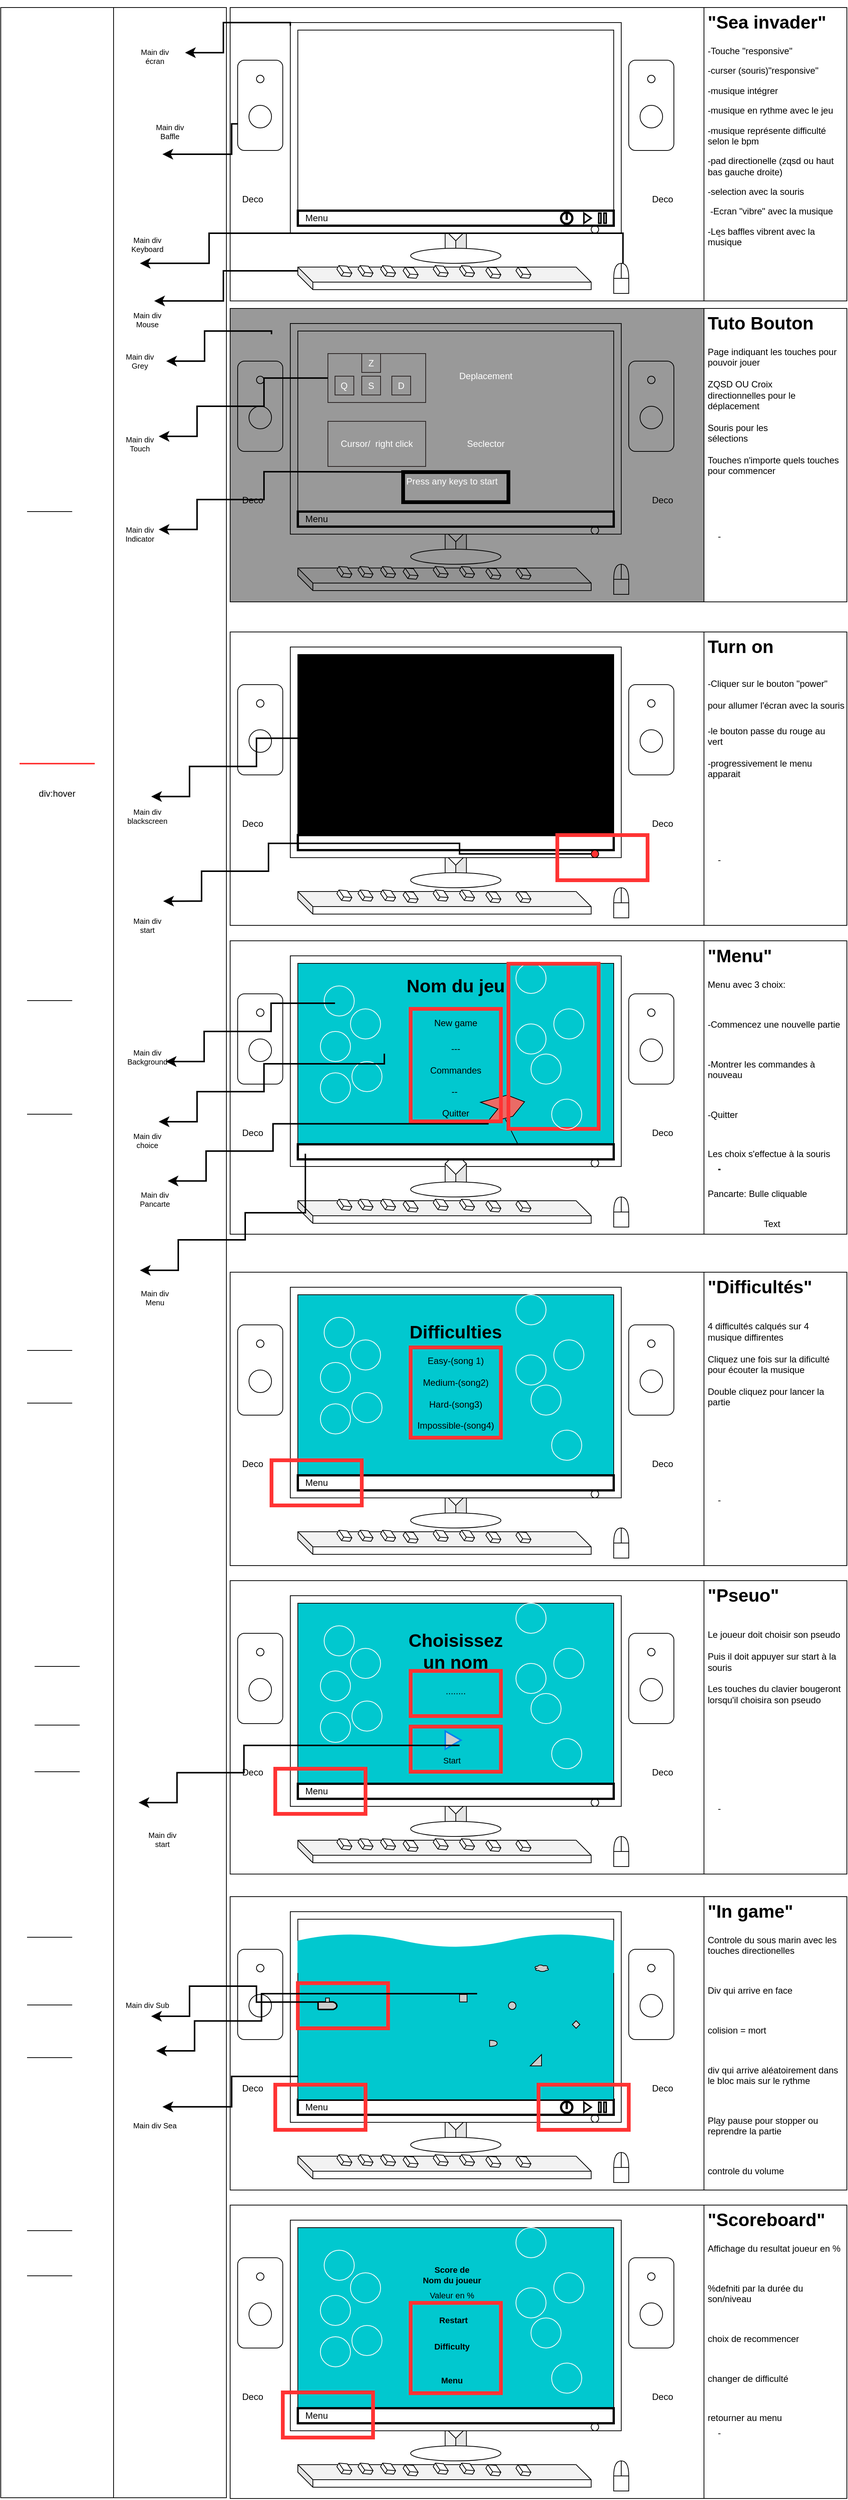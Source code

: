 <mxfile version="20.7.2" type="device"><diagram id="vqMjDN9awhjYH5zL94aD" name="Page-1"><mxGraphModel dx="2193" dy="699" grid="1" gridSize="10" guides="1" tooltips="1" connect="1" arrows="1" fold="1" page="1" pageScale="1" pageWidth="827" pageHeight="1169" math="0" shadow="0"><root><mxCell id="0"/><mxCell id="1" parent="0"/><mxCell id="vLU-jbmOC9FjFqgqFyqD-49" value="zzz" style="group" parent="1" vertex="1" connectable="0"><mxGeometry y="50" width="820" height="390" as="geometry"/></mxCell><mxCell id="NivzZdYNtLDNQvpc-fvu-146" value="" style="rounded=0;whiteSpace=wrap;html=1;" parent="vLU-jbmOC9FjFqgqFyqD-49" vertex="1"><mxGeometry width="630" height="390" as="geometry"/></mxCell><mxCell id="NivzZdYNtLDNQvpc-fvu-157" value="" style="shape=cube;whiteSpace=wrap;html=1;boundedLbl=1;backgroundOutline=1;darkOpacity=0.05;darkOpacity2=0.1;rotation=-135;" parent="vLU-jbmOC9FjFqgqFyqD-49" vertex="1"><mxGeometry x="280" y="290" width="40" height="40" as="geometry"/></mxCell><mxCell id="NivzZdYNtLDNQvpc-fvu-155" value="" style="rounded=0;whiteSpace=wrap;html=1;" parent="vLU-jbmOC9FjFqgqFyqD-49" vertex="1"><mxGeometry x="80" y="20" width="440" height="280" as="geometry"/></mxCell><mxCell id="NivzZdYNtLDNQvpc-fvu-3" value="" style="rounded=1;whiteSpace=wrap;html=1;rotation=-90;" parent="vLU-jbmOC9FjFqgqFyqD-49" vertex="1"><mxGeometry x="-20" y="100" width="120" height="60" as="geometry"/></mxCell><mxCell id="NivzZdYNtLDNQvpc-fvu-4" value="" style="rounded=1;whiteSpace=wrap;html=1;rotation=-90;" parent="vLU-jbmOC9FjFqgqFyqD-49" vertex="1"><mxGeometry x="500" y="100" width="120" height="60" as="geometry"/></mxCell><mxCell id="NivzZdYNtLDNQvpc-fvu-5" value="" style="rounded=0;whiteSpace=wrap;html=1;" parent="vLU-jbmOC9FjFqgqFyqD-49" vertex="1"><mxGeometry x="90" y="30" width="420" height="260" as="geometry"/></mxCell><mxCell id="NivzZdYNtLDNQvpc-fvu-7" value="" style="ellipse;whiteSpace=wrap;html=1;" parent="vLU-jbmOC9FjFqgqFyqD-49" vertex="1"><mxGeometry x="240" y="320" width="120" height="20" as="geometry"/></mxCell><mxCell id="NivzZdYNtLDNQvpc-fvu-15" value="" style="group" parent="vLU-jbmOC9FjFqgqFyqD-49" vertex="1" connectable="0"><mxGeometry x="510" y="340" width="20" height="40" as="geometry"/></mxCell><mxCell id="NivzZdYNtLDNQvpc-fvu-10" value="" style="shape=or;whiteSpace=wrap;html=1;rotation=-90;" parent="NivzZdYNtLDNQvpc-fvu-15" vertex="1"><mxGeometry width="20" height="20" as="geometry"/></mxCell><mxCell id="NivzZdYNtLDNQvpc-fvu-11" value="" style="endArrow=none;html=1;rounded=0;entryX=0;entryY=0.5;entryDx=0;entryDy=0;entryPerimeter=0;" parent="NivzZdYNtLDNQvpc-fvu-15" target="NivzZdYNtLDNQvpc-fvu-10" edge="1"><mxGeometry width="50" height="50" relative="1" as="geometry"><mxPoint x="10" y="20" as="sourcePoint"/><mxPoint x="50" y="30" as="targetPoint"/><Array as="points"><mxPoint x="10"/></Array></mxGeometry></mxCell><mxCell id="NivzZdYNtLDNQvpc-fvu-12" value="" style="rounded=0;whiteSpace=wrap;html=1;" parent="NivzZdYNtLDNQvpc-fvu-15" vertex="1"><mxGeometry y="20" width="20" height="20" as="geometry"/></mxCell><mxCell id="NivzZdYNtLDNQvpc-fvu-144" value="" style="shape=cube;whiteSpace=wrap;html=1;boundedLbl=1;backgroundOutline=1;darkOpacity=0.05;darkOpacity2=0.1;" parent="vLU-jbmOC9FjFqgqFyqD-49" vertex="1"><mxGeometry x="90" y="345" width="390" height="30" as="geometry"/></mxCell><mxCell id="NivzZdYNtLDNQvpc-fvu-148" value="" style="ellipse;whiteSpace=wrap;html=1;aspect=fixed;" parent="vLU-jbmOC9FjFqgqFyqD-49" vertex="1"><mxGeometry x="25" y="130" width="30" height="30" as="geometry"/></mxCell><mxCell id="NivzZdYNtLDNQvpc-fvu-149" value="" style="ellipse;whiteSpace=wrap;html=1;aspect=fixed;" parent="vLU-jbmOC9FjFqgqFyqD-49" vertex="1"><mxGeometry x="545" y="130" width="30" height="30" as="geometry"/></mxCell><mxCell id="NivzZdYNtLDNQvpc-fvu-150" value="" style="ellipse;whiteSpace=wrap;html=1;aspect=fixed;" parent="vLU-jbmOC9FjFqgqFyqD-49" vertex="1"><mxGeometry x="35" y="90" width="10" height="10" as="geometry"/></mxCell><mxCell id="NivzZdYNtLDNQvpc-fvu-152" value="" style="ellipse;whiteSpace=wrap;html=1;aspect=fixed;" parent="vLU-jbmOC9FjFqgqFyqD-49" vertex="1"><mxGeometry x="555" y="90" width="10" height="10" as="geometry"/></mxCell><mxCell id="NivzZdYNtLDNQvpc-fvu-156" value="" style="ellipse;whiteSpace=wrap;html=1;aspect=fixed;" parent="vLU-jbmOC9FjFqgqFyqD-49" vertex="1"><mxGeometry x="480" y="290" width="10" height="10" as="geometry"/></mxCell><mxCell id="NivzZdYNtLDNQvpc-fvu-159" value="Deco" style="text;html=1;strokeColor=none;fillColor=none;align=center;verticalAlign=middle;whiteSpace=wrap;rounded=0;" parent="vLU-jbmOC9FjFqgqFyqD-49" vertex="1"><mxGeometry y="240" width="60" height="30" as="geometry"/></mxCell><mxCell id="NivzZdYNtLDNQvpc-fvu-160" value="Deco&lt;br&gt;" style="text;html=1;strokeColor=none;fillColor=none;align=center;verticalAlign=middle;whiteSpace=wrap;rounded=0;" parent="vLU-jbmOC9FjFqgqFyqD-49" vertex="1"><mxGeometry x="545" y="240" width="60" height="30" as="geometry"/></mxCell><mxCell id="NivzZdYNtLDNQvpc-fvu-161" value="" style="rounded=0;whiteSpace=wrap;html=1;" parent="vLU-jbmOC9FjFqgqFyqD-49" vertex="1"><mxGeometry x="630" width="190" height="390" as="geometry"/></mxCell><mxCell id="NivzZdYNtLDNQvpc-fvu-164" value="" style="html=1;whiteSpace=wrap;shape=isoCube2;backgroundOutline=1;isoAngle=15;rotation=30;" parent="vLU-jbmOC9FjFqgqFyqD-49" vertex="1"><mxGeometry x="141.92" y="342.83" width="20" height="15" as="geometry"/></mxCell><mxCell id="NivzZdYNtLDNQvpc-fvu-166" value="" style="html=1;whiteSpace=wrap;shape=isoCube2;backgroundOutline=1;isoAngle=15;rotation=30;" parent="vLU-jbmOC9FjFqgqFyqD-49" vertex="1"><mxGeometry x="170" y="342.83" width="20" height="15" as="geometry"/></mxCell><mxCell id="NivzZdYNtLDNQvpc-fvu-167" value="" style="html=1;whiteSpace=wrap;shape=isoCube2;backgroundOutline=1;isoAngle=15;rotation=30;" parent="vLU-jbmOC9FjFqgqFyqD-49" vertex="1"><mxGeometry x="200" y="342.83" width="20" height="15" as="geometry"/></mxCell><mxCell id="NivzZdYNtLDNQvpc-fvu-168" value="" style="html=1;whiteSpace=wrap;shape=isoCube2;backgroundOutline=1;isoAngle=15;rotation=30;" parent="vLU-jbmOC9FjFqgqFyqD-49" vertex="1"><mxGeometry x="230" y="345" width="20" height="15" as="geometry"/></mxCell><mxCell id="NivzZdYNtLDNQvpc-fvu-169" value="" style="html=1;whiteSpace=wrap;shape=isoCube2;backgroundOutline=1;isoAngle=15;rotation=30;" parent="vLU-jbmOC9FjFqgqFyqD-49" vertex="1"><mxGeometry x="270" y="342.83" width="20" height="15" as="geometry"/></mxCell><mxCell id="NivzZdYNtLDNQvpc-fvu-170" value="" style="html=1;whiteSpace=wrap;shape=isoCube2;backgroundOutline=1;isoAngle=15;rotation=30;" parent="vLU-jbmOC9FjFqgqFyqD-49" vertex="1"><mxGeometry x="305" y="342.83" width="20" height="15" as="geometry"/></mxCell><mxCell id="NivzZdYNtLDNQvpc-fvu-171" value="" style="html=1;whiteSpace=wrap;shape=isoCube2;backgroundOutline=1;isoAngle=15;rotation=30;" parent="vLU-jbmOC9FjFqgqFyqD-49" vertex="1"><mxGeometry x="340" y="345" width="20" height="15" as="geometry"/></mxCell><mxCell id="NivzZdYNtLDNQvpc-fvu-172" value="" style="html=1;whiteSpace=wrap;shape=isoCube2;backgroundOutline=1;isoAngle=15;rotation=30;" parent="vLU-jbmOC9FjFqgqFyqD-49" vertex="1"><mxGeometry x="380" y="345" width="20" height="15" as="geometry"/></mxCell><mxCell id="NivzZdYNtLDNQvpc-fvu-220" value="&lt;h1&gt;&quot;Sea invader&quot;&lt;/h1&gt;&lt;p&gt;-Touche &quot;responsive&quot;&lt;/p&gt;&lt;p&gt;-curser (souris)&quot;responsive&quot;&lt;/p&gt;&lt;p&gt;-musique intégrer&lt;/p&gt;&lt;p&gt;-musique en rythme avec le jeu&lt;/p&gt;&lt;p&gt;-musique représente difficulté selon le bpm&lt;/p&gt;&lt;p&gt;-pad directionelle (zqsd ou haut bas gauche droite)&lt;/p&gt;&lt;p&gt;-selection avec la souris&amp;nbsp;&lt;/p&gt;&lt;p&gt;&amp;nbsp;-Ecran &quot;vibre&quot; avec la musique&lt;/p&gt;&lt;p&gt;-Les baffles vibrent avec la musique&lt;/p&gt;&lt;p&gt;&lt;br&gt;&lt;/p&gt;&lt;p&gt;&lt;br&gt;&lt;/p&gt;" style="text;html=1;strokeColor=none;fillColor=none;spacing=5;spacingTop=-20;whiteSpace=wrap;overflow=hidden;rounded=0;" parent="vLU-jbmOC9FjFqgqFyqD-49" vertex="1"><mxGeometry x="630" width="190" height="390" as="geometry"/></mxCell><mxCell id="vLU-jbmOC9FjFqgqFyqD-1" value="-" style="text;html=1;align=center;verticalAlign=middle;resizable=0;points=[];autosize=1;" parent="NivzZdYNtLDNQvpc-fvu-220" vertex="1"><mxGeometry x="5" y="287.5" width="30" height="30" as="geometry"/></mxCell><mxCell id="NivzZdYNtLDNQvpc-fvu-477" value="" style="rounded=0;whiteSpace=wrap;html=1;strokeColor=#000000;strokeWidth=3;" parent="vLU-jbmOC9FjFqgqFyqD-49" vertex="1"><mxGeometry x="90" y="270" width="420" height="20" as="geometry"/></mxCell><mxCell id="NivzZdYNtLDNQvpc-fvu-260" value="" style="html=1;verticalLabelPosition=bottom;align=center;labelBackgroundColor=#ffffff;verticalAlign=top;strokeWidth=2;strokeColor=#000000;shadow=0;dashed=0;shape=mxgraph.ios7.icons.pause;pointerEvents=1" parent="vLU-jbmOC9FjFqgqFyqD-49" vertex="1"><mxGeometry x="490" y="273.25" width="10" height="13.5" as="geometry"/></mxCell><mxCell id="NivzZdYNtLDNQvpc-fvu-261" value="" style="html=1;verticalLabelPosition=bottom;align=center;labelBackgroundColor=#ffffff;verticalAlign=top;strokeWidth=2;strokeColor=#000000;shadow=0;dashed=0;shape=mxgraph.ios7.icons.play;" parent="vLU-jbmOC9FjFqgqFyqD-49" vertex="1"><mxGeometry x="470.36" y="273.25" width="9.64" height="13.5" as="geometry"/></mxCell><mxCell id="NivzZdYNtLDNQvpc-fvu-485" value="" style="group" parent="vLU-jbmOC9FjFqgqFyqD-49" vertex="1" connectable="0"><mxGeometry x="440" y="272.5" width="15" height="15" as="geometry"/></mxCell><mxCell id="NivzZdYNtLDNQvpc-fvu-254" value="" style="ellipse;whiteSpace=wrap;html=1;aspect=fixed;strokeColor=#000000;strokeWidth=3;" parent="NivzZdYNtLDNQvpc-fvu-485" vertex="1"><mxGeometry width="15" height="15" as="geometry"/></mxCell><mxCell id="NivzZdYNtLDNQvpc-fvu-480" value="" style="endArrow=none;html=1;rounded=0;strokeColor=#000000;strokeWidth=3;" parent="NivzZdYNtLDNQvpc-fvu-485" target="NivzZdYNtLDNQvpc-fvu-254" edge="1"><mxGeometry width="50" height="50" relative="1" as="geometry"><mxPoint x="7.5" y="10" as="sourcePoint"/><mxPoint x="7.5" y="35" as="targetPoint"/><Array as="points"><mxPoint x="7.5"/></Array></mxGeometry></mxCell><mxCell id="NivzZdYNtLDNQvpc-fvu-486" value="Menu" style="text;html=1;strokeColor=none;fillColor=none;align=center;verticalAlign=middle;whiteSpace=wrap;rounded=0;strokeWidth=3;" parent="vLU-jbmOC9FjFqgqFyqD-49" vertex="1"><mxGeometry x="100" y="275" width="30" height="10" as="geometry"/></mxCell><mxCell id="vLU-jbmOC9FjFqgqFyqD-51" value="" style="rounded=0;whiteSpace=wrap;html=1;" parent="1" vertex="1"><mxGeometry y="450" width="630" height="390" as="geometry"/></mxCell><mxCell id="vLU-jbmOC9FjFqgqFyqD-52" value="" style="shape=cube;whiteSpace=wrap;html=1;boundedLbl=1;backgroundOutline=1;darkOpacity=0.05;darkOpacity2=0.1;rotation=-135;" parent="1" vertex="1"><mxGeometry x="280" y="740" width="40" height="40" as="geometry"/></mxCell><mxCell id="vLU-jbmOC9FjFqgqFyqD-53" value="" style="rounded=0;whiteSpace=wrap;html=1;" parent="1" vertex="1"><mxGeometry x="80" y="470" width="440" height="280" as="geometry"/></mxCell><mxCell id="vLU-jbmOC9FjFqgqFyqD-54" value="" style="rounded=1;whiteSpace=wrap;html=1;rotation=-90;" parent="1" vertex="1"><mxGeometry x="-20" y="550" width="120" height="60" as="geometry"/></mxCell><mxCell id="vLU-jbmOC9FjFqgqFyqD-55" value="" style="rounded=1;whiteSpace=wrap;html=1;rotation=-90;" parent="1" vertex="1"><mxGeometry x="500" y="550" width="120" height="60" as="geometry"/></mxCell><mxCell id="vLU-jbmOC9FjFqgqFyqD-56" value="" style="rounded=0;whiteSpace=wrap;html=1;" parent="1" vertex="1"><mxGeometry x="90" y="480" width="420" height="260" as="geometry"/></mxCell><mxCell id="vLU-jbmOC9FjFqgqFyqD-57" value="" style="ellipse;whiteSpace=wrap;html=1;" parent="1" vertex="1"><mxGeometry x="240" y="770" width="120" height="20" as="geometry"/></mxCell><mxCell id="vLU-jbmOC9FjFqgqFyqD-58" value="" style="group" parent="1" vertex="1" connectable="0"><mxGeometry x="510" y="790" width="20" height="40" as="geometry"/></mxCell><mxCell id="vLU-jbmOC9FjFqgqFyqD-59" value="" style="shape=or;whiteSpace=wrap;html=1;rotation=-90;" parent="vLU-jbmOC9FjFqgqFyqD-58" vertex="1"><mxGeometry width="20" height="20" as="geometry"/></mxCell><mxCell id="vLU-jbmOC9FjFqgqFyqD-60" value="" style="endArrow=none;html=1;rounded=0;entryX=0;entryY=0.5;entryDx=0;entryDy=0;entryPerimeter=0;" parent="vLU-jbmOC9FjFqgqFyqD-58" target="vLU-jbmOC9FjFqgqFyqD-59" edge="1"><mxGeometry width="50" height="50" relative="1" as="geometry"><mxPoint x="10" y="20" as="sourcePoint"/><mxPoint x="50" y="30" as="targetPoint"/><Array as="points"><mxPoint x="10"/></Array></mxGeometry></mxCell><mxCell id="vLU-jbmOC9FjFqgqFyqD-61" value="" style="rounded=0;whiteSpace=wrap;html=1;" parent="vLU-jbmOC9FjFqgqFyqD-58" vertex="1"><mxGeometry y="20" width="20" height="20" as="geometry"/></mxCell><mxCell id="vLU-jbmOC9FjFqgqFyqD-62" value="" style="shape=cube;whiteSpace=wrap;html=1;boundedLbl=1;backgroundOutline=1;darkOpacity=0.05;darkOpacity2=0.1;" parent="1" vertex="1"><mxGeometry x="90" y="795" width="390" height="30" as="geometry"/></mxCell><mxCell id="vLU-jbmOC9FjFqgqFyqD-63" value="" style="ellipse;whiteSpace=wrap;html=1;aspect=fixed;" parent="1" vertex="1"><mxGeometry x="25" y="580" width="30" height="30" as="geometry"/></mxCell><mxCell id="vLU-jbmOC9FjFqgqFyqD-64" value="" style="ellipse;whiteSpace=wrap;html=1;aspect=fixed;" parent="1" vertex="1"><mxGeometry x="545" y="580" width="30" height="30" as="geometry"/></mxCell><mxCell id="vLU-jbmOC9FjFqgqFyqD-65" value="" style="ellipse;whiteSpace=wrap;html=1;aspect=fixed;" parent="1" vertex="1"><mxGeometry x="35" y="540" width="10" height="10" as="geometry"/></mxCell><mxCell id="vLU-jbmOC9FjFqgqFyqD-66" value="" style="ellipse;whiteSpace=wrap;html=1;aspect=fixed;" parent="1" vertex="1"><mxGeometry x="555" y="540" width="10" height="10" as="geometry"/></mxCell><mxCell id="vLU-jbmOC9FjFqgqFyqD-67" value="" style="ellipse;whiteSpace=wrap;html=1;aspect=fixed;" parent="1" vertex="1"><mxGeometry x="480" y="740" width="10" height="10" as="geometry"/></mxCell><mxCell id="vLU-jbmOC9FjFqgqFyqD-68" value="Deco" style="text;html=1;strokeColor=none;fillColor=none;align=center;verticalAlign=middle;whiteSpace=wrap;rounded=0;" parent="1" vertex="1"><mxGeometry y="690" width="60" height="30" as="geometry"/></mxCell><mxCell id="vLU-jbmOC9FjFqgqFyqD-69" value="Deco&lt;br&gt;" style="text;html=1;strokeColor=none;fillColor=none;align=center;verticalAlign=middle;whiteSpace=wrap;rounded=0;" parent="1" vertex="1"><mxGeometry x="545" y="690" width="60" height="30" as="geometry"/></mxCell><mxCell id="vLU-jbmOC9FjFqgqFyqD-70" value="" style="rounded=0;whiteSpace=wrap;html=1;" parent="1" vertex="1"><mxGeometry x="630" y="450" width="190" height="390" as="geometry"/></mxCell><mxCell id="vLU-jbmOC9FjFqgqFyqD-71" value="" style="html=1;whiteSpace=wrap;shape=isoCube2;backgroundOutline=1;isoAngle=15;rotation=30;" parent="1" vertex="1"><mxGeometry x="141.92" y="792.83" width="20" height="15" as="geometry"/></mxCell><mxCell id="vLU-jbmOC9FjFqgqFyqD-72" value="" style="html=1;whiteSpace=wrap;shape=isoCube2;backgroundOutline=1;isoAngle=15;rotation=30;" parent="1" vertex="1"><mxGeometry x="170" y="792.83" width="20" height="15" as="geometry"/></mxCell><mxCell id="vLU-jbmOC9FjFqgqFyqD-73" value="" style="html=1;whiteSpace=wrap;shape=isoCube2;backgroundOutline=1;isoAngle=15;rotation=30;" parent="1" vertex="1"><mxGeometry x="200" y="792.83" width="20" height="15" as="geometry"/></mxCell><mxCell id="vLU-jbmOC9FjFqgqFyqD-74" value="" style="html=1;whiteSpace=wrap;shape=isoCube2;backgroundOutline=1;isoAngle=15;rotation=30;" parent="1" vertex="1"><mxGeometry x="230" y="795" width="20" height="15" as="geometry"/></mxCell><mxCell id="vLU-jbmOC9FjFqgqFyqD-75" value="" style="html=1;whiteSpace=wrap;shape=isoCube2;backgroundOutline=1;isoAngle=15;rotation=30;" parent="1" vertex="1"><mxGeometry x="270" y="792.83" width="20" height="15" as="geometry"/></mxCell><mxCell id="vLU-jbmOC9FjFqgqFyqD-76" value="" style="html=1;whiteSpace=wrap;shape=isoCube2;backgroundOutline=1;isoAngle=15;rotation=30;" parent="1" vertex="1"><mxGeometry x="305" y="792.83" width="20" height="15" as="geometry"/></mxCell><mxCell id="vLU-jbmOC9FjFqgqFyqD-77" value="" style="html=1;whiteSpace=wrap;shape=isoCube2;backgroundOutline=1;isoAngle=15;rotation=30;" parent="1" vertex="1"><mxGeometry x="340" y="795" width="20" height="15" as="geometry"/></mxCell><mxCell id="vLU-jbmOC9FjFqgqFyqD-78" value="" style="html=1;whiteSpace=wrap;shape=isoCube2;backgroundOutline=1;isoAngle=15;rotation=30;" parent="1" vertex="1"><mxGeometry x="380" y="795" width="20" height="15" as="geometry"/></mxCell><mxCell id="vLU-jbmOC9FjFqgqFyqD-79" value="&lt;h1&gt;&lt;span style=&quot;background-color: initial;&quot;&gt;Tuto Bouton&amp;nbsp;&lt;/span&gt;&lt;/h1&gt;&lt;div&gt;&lt;span style=&quot;background-color: initial;&quot;&gt;Page indiquant les touches pour pouvoir jouer&lt;/span&gt;&lt;/div&gt;&lt;div&gt;&lt;span style=&quot;background-color: initial;&quot;&gt;&lt;br&gt;&lt;/span&gt;&lt;/div&gt;&lt;div&gt;&lt;span style=&quot;background-color: initial;&quot;&gt;ZQSD OU Croix directionnelles&amp;nbsp;pour le&amp;nbsp;&lt;/span&gt;&lt;/div&gt;déplacement&lt;div&gt;&lt;span style=&quot;background-color: initial;&quot;&gt;&lt;br&gt;&lt;/span&gt;&lt;/div&gt;&lt;div&gt;&lt;span style=&quot;background-color: initial;&quot;&gt;Souris pour les&amp;nbsp;&lt;/span&gt;&lt;/div&gt;sélections&lt;div&gt;&lt;span style=&quot;background-color: initial;&quot;&gt;&lt;br&gt;&lt;/span&gt;&lt;/div&gt;&lt;div&gt;&lt;span style=&quot;background-color: initial;&quot;&gt;Touches n'importe quels touches pour commencer&lt;/span&gt;&lt;/div&gt;&lt;p&gt;&lt;br&gt;&lt;/p&gt;&lt;p&gt;&lt;br&gt;&lt;/p&gt;" style="text;html=1;strokeColor=none;fillColor=none;spacing=5;spacingTop=-20;whiteSpace=wrap;overflow=hidden;rounded=0;" parent="1" vertex="1"><mxGeometry x="630" y="450" width="190" height="390" as="geometry"/></mxCell><mxCell id="vLU-jbmOC9FjFqgqFyqD-80" value="-" style="text;html=1;align=center;verticalAlign=middle;resizable=0;points=[];autosize=1;" parent="vLU-jbmOC9FjFqgqFyqD-79" vertex="1"><mxGeometry x="5" y="287.5" width="30" height="30" as="geometry"/></mxCell><mxCell id="vLU-jbmOC9FjFqgqFyqD-81" value="" style="rounded=0;whiteSpace=wrap;html=1;strokeColor=#000000;strokeWidth=3;" parent="1" vertex="1"><mxGeometry x="90" y="720" width="420" height="20" as="geometry"/></mxCell><mxCell id="vLU-jbmOC9FjFqgqFyqD-87" value="Menu" style="text;html=1;strokeColor=none;fillColor=none;align=center;verticalAlign=middle;whiteSpace=wrap;rounded=0;strokeWidth=3;" parent="1" vertex="1"><mxGeometry x="100" y="725" width="30" height="10" as="geometry"/></mxCell><mxCell id="vLU-jbmOC9FjFqgqFyqD-40" value="" style="rounded=0;whiteSpace=wrap;html=1;strokeColor=#000000;fillColor=#000000;opacity=40;" parent="1" vertex="1"><mxGeometry y="450" width="630" height="390" as="geometry"/></mxCell><mxCell id="vLU-jbmOC9FjFqgqFyqD-175" value="Deplacement" style="rounded=0;whiteSpace=wrap;html=1;strokeColor=#FFFFFF;fontColor=#FFFFFF;fillColor=#000000;opacity=0;" parent="1" vertex="1"><mxGeometry x="280" y="510" width="120" height="60" as="geometry"/></mxCell><mxCell id="vLU-jbmOC9FjFqgqFyqD-176" value="Seclector" style="rounded=0;whiteSpace=wrap;html=1;strokeColor=#FFFFFF;fontColor=#FFFFFF;fillColor=#000000;opacity=0;" parent="1" vertex="1"><mxGeometry x="280" y="600" width="120" height="60" as="geometry"/></mxCell><mxCell id="vLU-jbmOC9FjFqgqFyqD-180" value="" style="rounded=0;whiteSpace=wrap;html=1;strokeColor=#272020;strokeWidth=1;fontColor=#FFFFFF;fillColor=none;" parent="1" vertex="1"><mxGeometry x="130" y="510" width="130" height="65" as="geometry"/></mxCell><mxCell id="vLU-jbmOC9FjFqgqFyqD-181" value="Cursor/&amp;nbsp; right click" style="rounded=0;whiteSpace=wrap;html=1;strokeColor=#272020;strokeWidth=1;fontColor=#FFFFFF;fillColor=none;" parent="1" vertex="1"><mxGeometry x="130" y="600" width="130" height="60" as="geometry"/></mxCell><mxCell id="vLU-jbmOC9FjFqgqFyqD-182" value="Q" style="whiteSpace=wrap;html=1;aspect=fixed;strokeColor=#272020;strokeWidth=1;fontColor=#FFFFFF;fillColor=none;" parent="1" vertex="1"><mxGeometry x="139.42" y="540" width="25" height="25" as="geometry"/></mxCell><mxCell id="vLU-jbmOC9FjFqgqFyqD-185" value="D" style="whiteSpace=wrap;html=1;aspect=fixed;strokeColor=#272020;strokeWidth=1;fontColor=#FFFFFF;fillColor=none;" parent="1" vertex="1"><mxGeometry x="215" y="540" width="25" height="25" as="geometry"/></mxCell><mxCell id="vLU-jbmOC9FjFqgqFyqD-184" value="S" style="whiteSpace=wrap;html=1;aspect=fixed;strokeColor=#272020;strokeWidth=1;fontColor=#FFFFFF;fillColor=none;" parent="1" vertex="1"><mxGeometry x="175" y="540" width="25" height="25" as="geometry"/></mxCell><mxCell id="vLU-jbmOC9FjFqgqFyqD-183" value="Z" style="whiteSpace=wrap;html=1;aspect=fixed;strokeColor=#272020;strokeWidth=1;fontColor=#FFFFFF;fillColor=none;" parent="1" vertex="1"><mxGeometry x="175" y="510" width="25" height="25" as="geometry"/></mxCell><mxCell id="vLU-jbmOC9FjFqgqFyqD-236" value="Press any keys to start" style="rounded=0;whiteSpace=wrap;html=1;strokeColor=none;strokeWidth=0;fontColor=#FFFFFF;fillColor=none;" parent="1" vertex="1"><mxGeometry x="130" y="667.5" width="330" height="25" as="geometry"/></mxCell><mxCell id="vLU-jbmOC9FjFqgqFyqD-1193" value="" style="group" parent="1" vertex="1" connectable="0"><mxGeometry y="1290.5" width="820" height="391" as="geometry"/></mxCell><mxCell id="vLU-jbmOC9FjFqgqFyqD-372" value="" style="rounded=0;whiteSpace=wrap;html=1;" parent="vLU-jbmOC9FjFqgqFyqD-1193" vertex="1"><mxGeometry x="630" width="190" height="390" as="geometry"/></mxCell><mxCell id="vLU-jbmOC9FjFqgqFyqD-1192" value="" style="group" parent="vLU-jbmOC9FjFqgqFyqD-1193" vertex="1" connectable="0"><mxGeometry width="820" height="391" as="geometry"/></mxCell><mxCell id="vLU-jbmOC9FjFqgqFyqD-368" value="" style="rounded=0;whiteSpace=wrap;html=1;" parent="vLU-jbmOC9FjFqgqFyqD-1192" vertex="1"><mxGeometry width="630" height="390" as="geometry"/></mxCell><mxCell id="vLU-jbmOC9FjFqgqFyqD-376" value="" style="group" parent="vLU-jbmOC9FjFqgqFyqD-1192" vertex="1" connectable="0"><mxGeometry x="35" y="20" width="570" height="360" as="geometry"/></mxCell><mxCell id="vLU-jbmOC9FjFqgqFyqD-378" value="" style="rounded=0;whiteSpace=wrap;html=1;" parent="vLU-jbmOC9FjFqgqFyqD-376" vertex="1"><mxGeometry x="45" width="440" height="280" as="geometry"/></mxCell><mxCell id="vLU-jbmOC9FjFqgqFyqD-380" value="" style="rounded=0;whiteSpace=wrap;html=1;fillColor=#01C8CF;" parent="vLU-jbmOC9FjFqgqFyqD-376" vertex="1"><mxGeometry x="55" y="10" width="420" height="260" as="geometry"/></mxCell><mxCell id="vLU-jbmOC9FjFqgqFyqD-407" value="&lt;h1&gt;&lt;span style=&quot;background-color: initial;&quot;&gt;Nom du jeu&lt;/span&gt;&lt;/h1&gt;&lt;h1&gt;&lt;span style=&quot;font-size: 12px; font-weight: 400;&quot;&gt;New game&lt;/span&gt;&lt;/h1&gt;&lt;div&gt;---&lt;/div&gt;&lt;div&gt;&lt;br&gt;&lt;/div&gt;&lt;div&gt;Commandes&lt;/div&gt;&lt;div&gt;&lt;br&gt;&lt;/div&gt;&lt;div&gt;--&amp;nbsp;&lt;/div&gt;&lt;div&gt;&lt;br&gt;&lt;/div&gt;&lt;div&gt;Quitter&lt;/div&gt;" style="text;html=1;strokeColor=none;fillColor=none;spacing=5;spacingTop=-20;whiteSpace=wrap;overflow=hidden;rounded=0;strokeWidth=0;fontColor=#000000;align=center;" parent="vLU-jbmOC9FjFqgqFyqD-376" vertex="1"><mxGeometry x="170" y="20" width="190" height="220" as="geometry"/></mxCell><mxCell id="vLU-jbmOC9FjFqgqFyqD-408" value="" style="ellipse;whiteSpace=wrap;html=1;aspect=fixed;strokeColor=#FFFFFF;strokeWidth=1;fontColor=#000000;fillColor=none;" parent="vLU-jbmOC9FjFqgqFyqD-376" vertex="1"><mxGeometry x="90" y="40" width="40" height="40" as="geometry"/></mxCell><mxCell id="vLU-jbmOC9FjFqgqFyqD-413" value="" style="ellipse;whiteSpace=wrap;html=1;aspect=fixed;strokeColor=#FFFFFF;strokeWidth=1;fontColor=#000000;fillColor=none;" parent="vLU-jbmOC9FjFqgqFyqD-376" vertex="1"><mxGeometry x="345" y="10" width="40" height="40" as="geometry"/></mxCell><mxCell id="vLU-jbmOC9FjFqgqFyqD-1384" value="" style="group" parent="vLU-jbmOC9FjFqgqFyqD-376" vertex="1" connectable="0"><mxGeometry x="298.001" y="179.999" width="62.177" height="42.661" as="geometry"/></mxCell><mxCell id="vLU-jbmOC9FjFqgqFyqD-1381" value="" style="endArrow=none;html=1;rounded=0;fontSize=11;fontColor=#000000;" parent="vLU-jbmOC9FjFqgqFyqD-1384" edge="1"><mxGeometry width="50" height="50" relative="1" as="geometry"><mxPoint x="42.789" y="56.831" as="sourcePoint"/><mxPoint x="52.789" y="76.831" as="targetPoint"/><Array as="points"><mxPoint x="32.789" y="36.831"/></Array></mxGeometry></mxCell><mxCell id="vLU-jbmOC9FjFqgqFyqD-1380" value="" style="shape=step;perimeter=stepPerimeter;whiteSpace=wrap;html=1;fixedSize=1;strokeColor=#000000;strokeWidth=1;fontSize=11;fontColor=#000000;fillColor=#EA6B66;rotation=-15;" parent="vLU-jbmOC9FjFqgqFyqD-1384" vertex="1"><mxGeometry x="2.789" y="6.831" width="56.6" height="29" as="geometry"/></mxCell><mxCell id="GSTnAgmLxISwMspSy3O_-8" value="" style="rounded=0;whiteSpace=wrap;html=1;strokeColor=#FF3333;strokeWidth=5;fillColor=none;" vertex="1" parent="vLU-jbmOC9FjFqgqFyqD-376"><mxGeometry x="205" y="70.5" width="120" height="149.5" as="geometry"/></mxCell><mxCell id="GSTnAgmLxISwMspSy3O_-9" value="" style="rounded=0;whiteSpace=wrap;html=1;strokeColor=#FF3333;strokeWidth=5;fillColor=none;" vertex="1" parent="vLU-jbmOC9FjFqgqFyqD-376"><mxGeometry x="335" y="10.5" width="120" height="219.5" as="geometry"/></mxCell><mxCell id="vLU-jbmOC9FjFqgqFyqD-1195" value="&lt;h1&gt;&quot;Menu&quot;&lt;/h1&gt;&lt;p&gt;&lt;span style=&quot;background-color: initial;&quot;&gt;Menu avec 3 choix:&lt;/span&gt;&lt;/p&gt;&lt;p&gt;&lt;span style=&quot;background-color: initial;&quot;&gt;&lt;br&gt;&lt;/span&gt;&lt;/p&gt;&lt;p&gt;&lt;span style=&quot;background-color: initial;&quot;&gt;-Commencez une nouvelle partie&lt;/span&gt;&lt;/p&gt;&lt;p&gt;&lt;span style=&quot;background-color: initial;&quot;&gt;&lt;br&gt;&lt;/span&gt;&lt;/p&gt;&lt;p&gt;&lt;span style=&quot;background-color: initial;&quot;&gt;-Montrer les commandes à nouveau&lt;/span&gt;&lt;/p&gt;&lt;p&gt;&lt;span style=&quot;background-color: initial;&quot;&gt;&lt;br&gt;&lt;/span&gt;&lt;/p&gt;&lt;p&gt;&lt;span style=&quot;background-color: initial;&quot;&gt;-Quitter&lt;/span&gt;&lt;/p&gt;&lt;p&gt;&lt;span style=&quot;background-color: initial;&quot;&gt;&lt;br&gt;&lt;/span&gt;&lt;/p&gt;&lt;p&gt;&lt;span style=&quot;background-color: initial;&quot;&gt;Les choix s'effectue à la souris&lt;/span&gt;&lt;/p&gt;&lt;p&gt;&lt;span style=&quot;background-color: initial;&quot;&gt;&lt;br&gt;&lt;/span&gt;&lt;/p&gt;&lt;p&gt;&lt;span style=&quot;background-color: initial;&quot;&gt;Pancarte: Bulle cliquable&amp;nbsp;&lt;/span&gt;&lt;/p&gt;" style="text;html=1;strokeColor=none;fillColor=none;spacing=5;spacingTop=-20;whiteSpace=wrap;overflow=hidden;rounded=0;" parent="vLU-jbmOC9FjFqgqFyqD-1193" vertex="1"><mxGeometry x="630" width="190" height="391" as="geometry"/></mxCell><mxCell id="vLU-jbmOC9FjFqgqFyqD-1196" value="-" style="text;html=1;align=center;verticalAlign=middle;resizable=0;points=[];autosize=1;" parent="vLU-jbmOC9FjFqgqFyqD-1195" vertex="1"><mxGeometry x="5" y="287.5" width="30" height="30" as="geometry"/></mxCell><mxCell id="vLU-jbmOC9FjFqgqFyqD-1197" value="Text" style="text;html=1;align=center;verticalAlign=middle;resizable=0;points=[];autosize=1;fontColor=#000000;" parent="vLU-jbmOC9FjFqgqFyqD-1195" vertex="1"><mxGeometry x="70" y="361" width="40" height="30" as="geometry"/></mxCell><mxCell id="vLU-jbmOC9FjFqgqFyqD-276" value="a" style="group" parent="1" vertex="1" connectable="0"><mxGeometry y="1731" width="820" height="396" as="geometry"/></mxCell><mxCell id="vLU-jbmOC9FjFqgqFyqD-277" value="" style="rounded=0;whiteSpace=wrap;html=1;" parent="vLU-jbmOC9FjFqgqFyqD-276" vertex="1"><mxGeometry width="630" height="390" as="geometry"/></mxCell><mxCell id="vLU-jbmOC9FjFqgqFyqD-280" value="" style="rounded=1;whiteSpace=wrap;html=1;rotation=-90;" parent="vLU-jbmOC9FjFqgqFyqD-276" vertex="1"><mxGeometry x="-20" y="100" width="120" height="60" as="geometry"/></mxCell><mxCell id="vLU-jbmOC9FjFqgqFyqD-289" value="" style="ellipse;whiteSpace=wrap;html=1;aspect=fixed;" parent="vLU-jbmOC9FjFqgqFyqD-276" vertex="1"><mxGeometry x="25" y="130" width="30" height="30" as="geometry"/></mxCell><mxCell id="vLU-jbmOC9FjFqgqFyqD-294" value="Deco" style="text;html=1;strokeColor=none;fillColor=none;align=center;verticalAlign=middle;whiteSpace=wrap;rounded=0;" parent="vLU-jbmOC9FjFqgqFyqD-276" vertex="1"><mxGeometry y="240" width="60" height="30" as="geometry"/></mxCell><mxCell id="vLU-jbmOC9FjFqgqFyqD-296" value="" style="rounded=0;whiteSpace=wrap;html=1;" parent="vLU-jbmOC9FjFqgqFyqD-276" vertex="1"><mxGeometry x="630" width="190" height="390" as="geometry"/></mxCell><mxCell id="vLU-jbmOC9FjFqgqFyqD-305" value="&lt;h1&gt;&quot;Difficultés&quot;&lt;/h1&gt;&lt;div&gt;&lt;br&gt;&lt;/div&gt;&lt;div&gt;4 difficultés calqués sur 4 musique diffirentes&lt;/div&gt;&lt;div&gt;&lt;br&gt;&lt;/div&gt;&lt;div&gt;Cliquez une fois sur la dificulté pour écouter la musique&lt;/div&gt;&lt;div&gt;&lt;br&gt;&lt;/div&gt;&lt;div&gt;Double cliquez pour lancer la partie&lt;/div&gt;&lt;div&gt;&lt;br&gt;&lt;/div&gt;&lt;div&gt;&lt;br&gt;&lt;/div&gt;&lt;p&gt;&lt;br&gt;&lt;/p&gt;&lt;p&gt;&lt;br&gt;&lt;/p&gt;" style="text;html=1;strokeColor=none;fillColor=none;spacing=5;spacingTop=-20;whiteSpace=wrap;overflow=hidden;rounded=0;" parent="vLU-jbmOC9FjFqgqFyqD-276" vertex="1"><mxGeometry x="630" width="190" height="396" as="geometry"/></mxCell><mxCell id="vLU-jbmOC9FjFqgqFyqD-306" value="-" style="text;html=1;align=center;verticalAlign=middle;resizable=0;points=[];autosize=1;" parent="vLU-jbmOC9FjFqgqFyqD-305" vertex="1"><mxGeometry x="5" y="287.5" width="30" height="30" as="geometry"/></mxCell><mxCell id="vLU-jbmOC9FjFqgqFyqD-364" value="" style="group" parent="vLU-jbmOC9FjFqgqFyqD-276" vertex="1" connectable="0"><mxGeometry x="35" y="20" width="570" height="360" as="geometry"/></mxCell><mxCell id="vLU-jbmOC9FjFqgqFyqD-278" value="" style="shape=cube;whiteSpace=wrap;html=1;boundedLbl=1;backgroundOutline=1;darkOpacity=0.05;darkOpacity2=0.1;rotation=-135;" parent="vLU-jbmOC9FjFqgqFyqD-364" vertex="1"><mxGeometry x="245" y="270" width="40" height="40" as="geometry"/></mxCell><mxCell id="vLU-jbmOC9FjFqgqFyqD-279" value="" style="rounded=0;whiteSpace=wrap;html=1;" parent="vLU-jbmOC9FjFqgqFyqD-364" vertex="1"><mxGeometry x="45" width="440" height="280" as="geometry"/></mxCell><mxCell id="vLU-jbmOC9FjFqgqFyqD-281" value="" style="rounded=1;whiteSpace=wrap;html=1;rotation=-90;" parent="vLU-jbmOC9FjFqgqFyqD-364" vertex="1"><mxGeometry x="465" y="80" width="120" height="60" as="geometry"/></mxCell><mxCell id="vLU-jbmOC9FjFqgqFyqD-282" value="" style="rounded=0;whiteSpace=wrap;html=1;fillColor=#01C8CF;" parent="vLU-jbmOC9FjFqgqFyqD-364" vertex="1"><mxGeometry x="55" y="10" width="420" height="260" as="geometry"/></mxCell><mxCell id="vLU-jbmOC9FjFqgqFyqD-283" value="" style="ellipse;whiteSpace=wrap;html=1;" parent="vLU-jbmOC9FjFqgqFyqD-364" vertex="1"><mxGeometry x="205" y="300" width="120" height="20" as="geometry"/></mxCell><mxCell id="vLU-jbmOC9FjFqgqFyqD-284" value="" style="group" parent="vLU-jbmOC9FjFqgqFyqD-364" vertex="1" connectable="0"><mxGeometry x="475" y="320" width="20" height="40" as="geometry"/></mxCell><mxCell id="vLU-jbmOC9FjFqgqFyqD-285" value="" style="shape=or;whiteSpace=wrap;html=1;rotation=-90;" parent="vLU-jbmOC9FjFqgqFyqD-284" vertex="1"><mxGeometry width="20" height="20" as="geometry"/></mxCell><mxCell id="vLU-jbmOC9FjFqgqFyqD-286" value="" style="endArrow=none;html=1;rounded=0;entryX=0;entryY=0.5;entryDx=0;entryDy=0;entryPerimeter=0;" parent="vLU-jbmOC9FjFqgqFyqD-284" target="vLU-jbmOC9FjFqgqFyqD-285" edge="1"><mxGeometry width="50" height="50" relative="1" as="geometry"><mxPoint x="10" y="20" as="sourcePoint"/><mxPoint x="50" y="30" as="targetPoint"/><Array as="points"><mxPoint x="10"/></Array></mxGeometry></mxCell><mxCell id="vLU-jbmOC9FjFqgqFyqD-287" value="" style="rounded=0;whiteSpace=wrap;html=1;" parent="vLU-jbmOC9FjFqgqFyqD-284" vertex="1"><mxGeometry y="20" width="20" height="20" as="geometry"/></mxCell><mxCell id="vLU-jbmOC9FjFqgqFyqD-288" value="" style="shape=cube;whiteSpace=wrap;html=1;boundedLbl=1;backgroundOutline=1;darkOpacity=0.05;darkOpacity2=0.1;" parent="vLU-jbmOC9FjFqgqFyqD-364" vertex="1"><mxGeometry x="55" y="325" width="390" height="30" as="geometry"/></mxCell><mxCell id="vLU-jbmOC9FjFqgqFyqD-290" value="" style="ellipse;whiteSpace=wrap;html=1;aspect=fixed;" parent="vLU-jbmOC9FjFqgqFyqD-364" vertex="1"><mxGeometry x="510" y="110" width="30" height="30" as="geometry"/></mxCell><mxCell id="vLU-jbmOC9FjFqgqFyqD-291" value="" style="ellipse;whiteSpace=wrap;html=1;aspect=fixed;" parent="vLU-jbmOC9FjFqgqFyqD-364" vertex="1"><mxGeometry y="70" width="10" height="10" as="geometry"/></mxCell><mxCell id="vLU-jbmOC9FjFqgqFyqD-292" value="" style="ellipse;whiteSpace=wrap;html=1;aspect=fixed;" parent="vLU-jbmOC9FjFqgqFyqD-364" vertex="1"><mxGeometry x="520" y="70" width="10" height="10" as="geometry"/></mxCell><mxCell id="vLU-jbmOC9FjFqgqFyqD-293" value="" style="ellipse;whiteSpace=wrap;html=1;aspect=fixed;" parent="vLU-jbmOC9FjFqgqFyqD-364" vertex="1"><mxGeometry x="445" y="270" width="10" height="10" as="geometry"/></mxCell><mxCell id="vLU-jbmOC9FjFqgqFyqD-295" value="Deco&lt;br&gt;" style="text;html=1;strokeColor=none;fillColor=none;align=center;verticalAlign=middle;whiteSpace=wrap;rounded=0;" parent="vLU-jbmOC9FjFqgqFyqD-364" vertex="1"><mxGeometry x="510" y="220" width="60" height="30" as="geometry"/></mxCell><mxCell id="vLU-jbmOC9FjFqgqFyqD-297" value="" style="html=1;whiteSpace=wrap;shape=isoCube2;backgroundOutline=1;isoAngle=15;rotation=30;" parent="vLU-jbmOC9FjFqgqFyqD-364" vertex="1"><mxGeometry x="106.92" y="322.83" width="20" height="15" as="geometry"/></mxCell><mxCell id="vLU-jbmOC9FjFqgqFyqD-298" value="" style="html=1;whiteSpace=wrap;shape=isoCube2;backgroundOutline=1;isoAngle=15;rotation=30;" parent="vLU-jbmOC9FjFqgqFyqD-364" vertex="1"><mxGeometry x="135" y="322.83" width="20" height="15" as="geometry"/></mxCell><mxCell id="vLU-jbmOC9FjFqgqFyqD-299" value="" style="html=1;whiteSpace=wrap;shape=isoCube2;backgroundOutline=1;isoAngle=15;rotation=30;" parent="vLU-jbmOC9FjFqgqFyqD-364" vertex="1"><mxGeometry x="165" y="322.83" width="20" height="15" as="geometry"/></mxCell><mxCell id="vLU-jbmOC9FjFqgqFyqD-300" value="" style="html=1;whiteSpace=wrap;shape=isoCube2;backgroundOutline=1;isoAngle=15;rotation=30;" parent="vLU-jbmOC9FjFqgqFyqD-364" vertex="1"><mxGeometry x="195" y="325" width="20" height="15" as="geometry"/></mxCell><mxCell id="vLU-jbmOC9FjFqgqFyqD-301" value="" style="html=1;whiteSpace=wrap;shape=isoCube2;backgroundOutline=1;isoAngle=15;rotation=30;" parent="vLU-jbmOC9FjFqgqFyqD-364" vertex="1"><mxGeometry x="235" y="322.83" width="20" height="15" as="geometry"/></mxCell><mxCell id="vLU-jbmOC9FjFqgqFyqD-302" value="" style="html=1;whiteSpace=wrap;shape=isoCube2;backgroundOutline=1;isoAngle=15;rotation=30;" parent="vLU-jbmOC9FjFqgqFyqD-364" vertex="1"><mxGeometry x="270" y="322.83" width="20" height="15" as="geometry"/></mxCell><mxCell id="vLU-jbmOC9FjFqgqFyqD-303" value="" style="html=1;whiteSpace=wrap;shape=isoCube2;backgroundOutline=1;isoAngle=15;rotation=30;" parent="vLU-jbmOC9FjFqgqFyqD-364" vertex="1"><mxGeometry x="305" y="325" width="20" height="15" as="geometry"/></mxCell><mxCell id="vLU-jbmOC9FjFqgqFyqD-304" value="" style="html=1;whiteSpace=wrap;shape=isoCube2;backgroundOutline=1;isoAngle=15;rotation=30;" parent="vLU-jbmOC9FjFqgqFyqD-364" vertex="1"><mxGeometry x="345" y="325" width="20" height="15" as="geometry"/></mxCell><mxCell id="vLU-jbmOC9FjFqgqFyqD-307" value="" style="rounded=0;whiteSpace=wrap;html=1;strokeColor=#000000;strokeWidth=3;" parent="vLU-jbmOC9FjFqgqFyqD-364" vertex="1"><mxGeometry x="55" y="250" width="420" height="20" as="geometry"/></mxCell><mxCell id="vLU-jbmOC9FjFqgqFyqD-313" value="Menu" style="text;html=1;strokeColor=none;fillColor=none;align=center;verticalAlign=middle;whiteSpace=wrap;rounded=0;strokeWidth=3;" parent="vLU-jbmOC9FjFqgqFyqD-364" vertex="1"><mxGeometry x="65" y="255" width="30" height="10" as="geometry"/></mxCell><mxCell id="vLU-jbmOC9FjFqgqFyqD-315" value="&lt;h1&gt;Difficulties&lt;/h1&gt;&lt;div&gt;Easy-(song 1)&lt;/div&gt;&lt;div&gt;&lt;br&gt;&lt;/div&gt;&lt;div&gt;Medium-(song2)&lt;/div&gt;&lt;div&gt;&lt;br&gt;&lt;/div&gt;&lt;div&gt;Hard-(song3)&lt;/div&gt;&lt;div&gt;&lt;br&gt;&lt;/div&gt;&lt;div&gt;Impossible-(song4)&lt;/div&gt;" style="text;html=1;strokeColor=none;fillColor=none;spacing=5;spacingTop=-20;whiteSpace=wrap;overflow=hidden;rounded=0;strokeWidth=0;fontColor=#000000;align=center;" parent="vLU-jbmOC9FjFqgqFyqD-364" vertex="1"><mxGeometry x="170" y="40" width="190" height="220" as="geometry"/></mxCell><mxCell id="vLU-jbmOC9FjFqgqFyqD-316" value="" style="ellipse;whiteSpace=wrap;html=1;aspect=fixed;strokeColor=#FFFFFF;strokeWidth=1;fontColor=#000000;fillColor=none;" parent="vLU-jbmOC9FjFqgqFyqD-364" vertex="1"><mxGeometry x="90" y="40" width="40" height="40" as="geometry"/></mxCell><mxCell id="vLU-jbmOC9FjFqgqFyqD-317" value="" style="ellipse;whiteSpace=wrap;html=1;aspect=fixed;strokeColor=#FFFFFF;strokeWidth=1;fontColor=#000000;fillColor=none;" parent="vLU-jbmOC9FjFqgqFyqD-364" vertex="1"><mxGeometry x="125" y="70" width="40" height="40" as="geometry"/></mxCell><mxCell id="vLU-jbmOC9FjFqgqFyqD-318" value="" style="ellipse;whiteSpace=wrap;html=1;aspect=fixed;strokeColor=#FFFFFF;strokeWidth=1;fontColor=#000000;fillColor=none;" parent="vLU-jbmOC9FjFqgqFyqD-364" vertex="1"><mxGeometry x="85" y="100" width="40" height="40" as="geometry"/></mxCell><mxCell id="vLU-jbmOC9FjFqgqFyqD-319" value="" style="ellipse;whiteSpace=wrap;html=1;aspect=fixed;strokeColor=#FFFFFF;strokeWidth=1;fontColor=#000000;fillColor=none;" parent="vLU-jbmOC9FjFqgqFyqD-364" vertex="1"><mxGeometry x="126.92" y="140" width="40" height="40" as="geometry"/></mxCell><mxCell id="vLU-jbmOC9FjFqgqFyqD-320" value="" style="ellipse;whiteSpace=wrap;html=1;aspect=fixed;strokeColor=#FFFFFF;strokeWidth=1;fontColor=#000000;fillColor=none;" parent="vLU-jbmOC9FjFqgqFyqD-364" vertex="1"><mxGeometry x="85" y="155" width="40" height="40" as="geometry"/></mxCell><mxCell id="vLU-jbmOC9FjFqgqFyqD-321" value="" style="ellipse;whiteSpace=wrap;html=1;aspect=fixed;strokeColor=#FFFFFF;strokeWidth=1;fontColor=#000000;fillColor=none;" parent="vLU-jbmOC9FjFqgqFyqD-364" vertex="1"><mxGeometry x="345" y="10" width="40" height="40" as="geometry"/></mxCell><mxCell id="vLU-jbmOC9FjFqgqFyqD-322" value="" style="ellipse;whiteSpace=wrap;html=1;aspect=fixed;strokeColor=#FFFFFF;strokeWidth=1;fontColor=#000000;fillColor=none;" parent="vLU-jbmOC9FjFqgqFyqD-364" vertex="1"><mxGeometry x="395.36" y="70" width="40" height="40" as="geometry"/></mxCell><mxCell id="vLU-jbmOC9FjFqgqFyqD-323" value="" style="ellipse;whiteSpace=wrap;html=1;aspect=fixed;strokeColor=#FFFFFF;strokeWidth=1;fontColor=#000000;fillColor=none;" parent="vLU-jbmOC9FjFqgqFyqD-364" vertex="1"><mxGeometry x="345" y="90" width="40" height="40" as="geometry"/></mxCell><mxCell id="vLU-jbmOC9FjFqgqFyqD-324" value="" style="ellipse;whiteSpace=wrap;html=1;aspect=fixed;strokeColor=#FFFFFF;strokeWidth=1;fontColor=#000000;fillColor=none;" parent="vLU-jbmOC9FjFqgqFyqD-364" vertex="1"><mxGeometry x="365" y="130" width="40" height="40" as="geometry"/></mxCell><mxCell id="vLU-jbmOC9FjFqgqFyqD-325" value="" style="ellipse;whiteSpace=wrap;html=1;aspect=fixed;strokeColor=#FFFFFF;strokeWidth=1;fontColor=#000000;fillColor=none;" parent="vLU-jbmOC9FjFqgqFyqD-364" vertex="1"><mxGeometry x="392.5" y="190" width="40" height="40" as="geometry"/></mxCell><mxCell id="GSTnAgmLxISwMspSy3O_-10" value="" style="rounded=0;whiteSpace=wrap;html=1;strokeColor=#FF3333;strokeWidth=5;fillColor=none;" vertex="1" parent="vLU-jbmOC9FjFqgqFyqD-364"><mxGeometry x="205" y="80" width="120" height="120" as="geometry"/></mxCell><mxCell id="GSTnAgmLxISwMspSy3O_-20" value="" style="rounded=0;whiteSpace=wrap;html=1;strokeColor=#FF3333;strokeWidth=5;fillColor=none;" vertex="1" parent="vLU-jbmOC9FjFqgqFyqD-364"><mxGeometry x="20" y="230" width="120" height="60" as="geometry"/></mxCell><mxCell id="vLU-jbmOC9FjFqgqFyqD-418" value="" style="group" parent="1" vertex="1" connectable="0"><mxGeometry y="2561" width="820" height="390" as="geometry"/></mxCell><mxCell id="vLU-jbmOC9FjFqgqFyqD-419" value="" style="rounded=0;whiteSpace=wrap;html=1;" parent="vLU-jbmOC9FjFqgqFyqD-418" vertex="1"><mxGeometry width="630" height="390" as="geometry"/></mxCell><mxCell id="vLU-jbmOC9FjFqgqFyqD-420" value="" style="shape=cube;whiteSpace=wrap;html=1;boundedLbl=1;backgroundOutline=1;darkOpacity=0.05;darkOpacity2=0.1;rotation=-135;" parent="vLU-jbmOC9FjFqgqFyqD-418" vertex="1"><mxGeometry x="280" y="290" width="40" height="40" as="geometry"/></mxCell><mxCell id="vLU-jbmOC9FjFqgqFyqD-421" value="" style="rounded=0;whiteSpace=wrap;html=1;" parent="vLU-jbmOC9FjFqgqFyqD-418" vertex="1"><mxGeometry x="80" y="20" width="440" height="280" as="geometry"/></mxCell><mxCell id="vLU-jbmOC9FjFqgqFyqD-422" value="" style="rounded=1;whiteSpace=wrap;html=1;rotation=-90;" parent="vLU-jbmOC9FjFqgqFyqD-418" vertex="1"><mxGeometry x="-20" y="100" width="120" height="60" as="geometry"/></mxCell><mxCell id="vLU-jbmOC9FjFqgqFyqD-423" value="" style="rounded=1;whiteSpace=wrap;html=1;rotation=-90;" parent="vLU-jbmOC9FjFqgqFyqD-418" vertex="1"><mxGeometry x="500" y="100" width="120" height="60" as="geometry"/></mxCell><mxCell id="vLU-jbmOC9FjFqgqFyqD-424" value="" style="rounded=0;whiteSpace=wrap;html=1;" parent="vLU-jbmOC9FjFqgqFyqD-418" vertex="1"><mxGeometry x="90" y="30" width="420" height="260" as="geometry"/></mxCell><mxCell id="vLU-jbmOC9FjFqgqFyqD-425" value="" style="ellipse;whiteSpace=wrap;html=1;" parent="vLU-jbmOC9FjFqgqFyqD-418" vertex="1"><mxGeometry x="240" y="320" width="120" height="20" as="geometry"/></mxCell><mxCell id="vLU-jbmOC9FjFqgqFyqD-426" value="" style="group" parent="vLU-jbmOC9FjFqgqFyqD-418" vertex="1" connectable="0"><mxGeometry x="510" y="340" width="20" height="40" as="geometry"/></mxCell><mxCell id="vLU-jbmOC9FjFqgqFyqD-427" value="" style="shape=or;whiteSpace=wrap;html=1;rotation=-90;" parent="vLU-jbmOC9FjFqgqFyqD-426" vertex="1"><mxGeometry width="20" height="20" as="geometry"/></mxCell><mxCell id="vLU-jbmOC9FjFqgqFyqD-428" value="" style="endArrow=none;html=1;rounded=0;entryX=0;entryY=0.5;entryDx=0;entryDy=0;entryPerimeter=0;" parent="vLU-jbmOC9FjFqgqFyqD-426" target="vLU-jbmOC9FjFqgqFyqD-427" edge="1"><mxGeometry width="50" height="50" relative="1" as="geometry"><mxPoint x="10" y="20" as="sourcePoint"/><mxPoint x="50" y="30" as="targetPoint"/><Array as="points"><mxPoint x="10"/></Array></mxGeometry></mxCell><mxCell id="vLU-jbmOC9FjFqgqFyqD-429" value="" style="rounded=0;whiteSpace=wrap;html=1;" parent="vLU-jbmOC9FjFqgqFyqD-426" vertex="1"><mxGeometry y="20" width="20" height="20" as="geometry"/></mxCell><mxCell id="vLU-jbmOC9FjFqgqFyqD-430" value="" style="shape=cube;whiteSpace=wrap;html=1;boundedLbl=1;backgroundOutline=1;darkOpacity=0.05;darkOpacity2=0.1;" parent="vLU-jbmOC9FjFqgqFyqD-418" vertex="1"><mxGeometry x="90" y="345" width="390" height="30" as="geometry"/></mxCell><mxCell id="vLU-jbmOC9FjFqgqFyqD-431" value="" style="ellipse;whiteSpace=wrap;html=1;aspect=fixed;" parent="vLU-jbmOC9FjFqgqFyqD-418" vertex="1"><mxGeometry x="25" y="130" width="30" height="30" as="geometry"/></mxCell><mxCell id="vLU-jbmOC9FjFqgqFyqD-432" value="" style="ellipse;whiteSpace=wrap;html=1;aspect=fixed;" parent="vLU-jbmOC9FjFqgqFyqD-418" vertex="1"><mxGeometry x="545" y="130" width="30" height="30" as="geometry"/></mxCell><mxCell id="vLU-jbmOC9FjFqgqFyqD-433" value="" style="ellipse;whiteSpace=wrap;html=1;aspect=fixed;" parent="vLU-jbmOC9FjFqgqFyqD-418" vertex="1"><mxGeometry x="35" y="90" width="10" height="10" as="geometry"/></mxCell><mxCell id="vLU-jbmOC9FjFqgqFyqD-434" value="" style="ellipse;whiteSpace=wrap;html=1;aspect=fixed;" parent="vLU-jbmOC9FjFqgqFyqD-418" vertex="1"><mxGeometry x="555" y="90" width="10" height="10" as="geometry"/></mxCell><mxCell id="vLU-jbmOC9FjFqgqFyqD-435" value="" style="ellipse;whiteSpace=wrap;html=1;aspect=fixed;" parent="vLU-jbmOC9FjFqgqFyqD-418" vertex="1"><mxGeometry x="480" y="290" width="10" height="10" as="geometry"/></mxCell><mxCell id="vLU-jbmOC9FjFqgqFyqD-436" value="Deco" style="text;html=1;strokeColor=none;fillColor=none;align=center;verticalAlign=middle;whiteSpace=wrap;rounded=0;" parent="vLU-jbmOC9FjFqgqFyqD-418" vertex="1"><mxGeometry y="240" width="60" height="30" as="geometry"/></mxCell><mxCell id="vLU-jbmOC9FjFqgqFyqD-437" value="Deco&lt;br&gt;" style="text;html=1;strokeColor=none;fillColor=none;align=center;verticalAlign=middle;whiteSpace=wrap;rounded=0;" parent="vLU-jbmOC9FjFqgqFyqD-418" vertex="1"><mxGeometry x="545" y="240" width="60" height="30" as="geometry"/></mxCell><mxCell id="vLU-jbmOC9FjFqgqFyqD-438" value="" style="rounded=0;whiteSpace=wrap;html=1;" parent="vLU-jbmOC9FjFqgqFyqD-418" vertex="1"><mxGeometry x="630" width="190" height="390" as="geometry"/></mxCell><mxCell id="vLU-jbmOC9FjFqgqFyqD-439" value="" style="html=1;whiteSpace=wrap;shape=isoCube2;backgroundOutline=1;isoAngle=15;rotation=30;" parent="vLU-jbmOC9FjFqgqFyqD-418" vertex="1"><mxGeometry x="141.92" y="342.83" width="20" height="15" as="geometry"/></mxCell><mxCell id="vLU-jbmOC9FjFqgqFyqD-440" value="" style="html=1;whiteSpace=wrap;shape=isoCube2;backgroundOutline=1;isoAngle=15;rotation=30;" parent="vLU-jbmOC9FjFqgqFyqD-418" vertex="1"><mxGeometry x="170" y="342.83" width="20" height="15" as="geometry"/></mxCell><mxCell id="vLU-jbmOC9FjFqgqFyqD-441" value="" style="html=1;whiteSpace=wrap;shape=isoCube2;backgroundOutline=1;isoAngle=15;rotation=30;" parent="vLU-jbmOC9FjFqgqFyqD-418" vertex="1"><mxGeometry x="200" y="342.83" width="20" height="15" as="geometry"/></mxCell><mxCell id="vLU-jbmOC9FjFqgqFyqD-442" value="" style="html=1;whiteSpace=wrap;shape=isoCube2;backgroundOutline=1;isoAngle=15;rotation=30;" parent="vLU-jbmOC9FjFqgqFyqD-418" vertex="1"><mxGeometry x="230" y="345" width="20" height="15" as="geometry"/></mxCell><mxCell id="vLU-jbmOC9FjFqgqFyqD-443" value="" style="html=1;whiteSpace=wrap;shape=isoCube2;backgroundOutline=1;isoAngle=15;rotation=30;" parent="vLU-jbmOC9FjFqgqFyqD-418" vertex="1"><mxGeometry x="270" y="342.83" width="20" height="15" as="geometry"/></mxCell><mxCell id="vLU-jbmOC9FjFqgqFyqD-444" value="" style="html=1;whiteSpace=wrap;shape=isoCube2;backgroundOutline=1;isoAngle=15;rotation=30;" parent="vLU-jbmOC9FjFqgqFyqD-418" vertex="1"><mxGeometry x="305" y="342.83" width="20" height="15" as="geometry"/></mxCell><mxCell id="vLU-jbmOC9FjFqgqFyqD-445" value="" style="html=1;whiteSpace=wrap;shape=isoCube2;backgroundOutline=1;isoAngle=15;rotation=30;" parent="vLU-jbmOC9FjFqgqFyqD-418" vertex="1"><mxGeometry x="340" y="345" width="20" height="15" as="geometry"/></mxCell><mxCell id="vLU-jbmOC9FjFqgqFyqD-446" value="" style="html=1;whiteSpace=wrap;shape=isoCube2;backgroundOutline=1;isoAngle=15;rotation=30;" parent="vLU-jbmOC9FjFqgqFyqD-418" vertex="1"><mxGeometry x="380" y="345" width="20" height="15" as="geometry"/></mxCell><mxCell id="vLU-jbmOC9FjFqgqFyqD-447" value="&lt;h1&gt;&quot;In game&quot;&lt;/h1&gt;&lt;p&gt;Controle du sous marin avec les touches directionelles&lt;/p&gt;&lt;p&gt;&lt;br&gt;&lt;/p&gt;&lt;p&gt;Div qui arrive en face&amp;nbsp;&lt;/p&gt;&lt;p&gt;&lt;br&gt;&lt;/p&gt;&lt;p&gt;colision = mort&lt;/p&gt;&lt;p&gt;&lt;br&gt;&lt;/p&gt;&lt;p&gt;div qui arrive aléatoirement dans le bloc mais sur le rythme&lt;/p&gt;&lt;p&gt;&lt;br&gt;&lt;/p&gt;&lt;p&gt;Play pause pour stopper ou reprendre la partie&lt;/p&gt;&lt;p&gt;&lt;br&gt;&lt;/p&gt;&lt;p&gt;controle du volume&lt;/p&gt;&lt;p&gt;&lt;br&gt;&lt;/p&gt;&lt;p&gt;&lt;br&gt;&lt;/p&gt;" style="text;html=1;strokeColor=none;fillColor=none;spacing=5;spacingTop=-20;whiteSpace=wrap;overflow=hidden;rounded=0;" parent="vLU-jbmOC9FjFqgqFyqD-418" vertex="1"><mxGeometry x="630" width="190" height="390" as="geometry"/></mxCell><mxCell id="vLU-jbmOC9FjFqgqFyqD-448" value="-" style="text;html=1;align=center;verticalAlign=middle;resizable=0;points=[];autosize=1;" parent="vLU-jbmOC9FjFqgqFyqD-447" vertex="1"><mxGeometry x="5" y="287.5" width="30" height="30" as="geometry"/></mxCell><mxCell id="vLU-jbmOC9FjFqgqFyqD-449" value="" style="rounded=0;whiteSpace=wrap;html=1;strokeColor=#000000;strokeWidth=3;" parent="vLU-jbmOC9FjFqgqFyqD-418" vertex="1"><mxGeometry x="90" y="270" width="420" height="20" as="geometry"/></mxCell><mxCell id="vLU-jbmOC9FjFqgqFyqD-450" value="" style="html=1;verticalLabelPosition=bottom;align=center;labelBackgroundColor=#ffffff;verticalAlign=top;strokeWidth=2;strokeColor=#000000;shadow=0;dashed=0;shape=mxgraph.ios7.icons.pause;pointerEvents=1" parent="vLU-jbmOC9FjFqgqFyqD-418" vertex="1"><mxGeometry x="490" y="273.25" width="10" height="13.5" as="geometry"/></mxCell><mxCell id="vLU-jbmOC9FjFqgqFyqD-451" value="" style="html=1;verticalLabelPosition=bottom;align=center;labelBackgroundColor=#ffffff;verticalAlign=top;strokeWidth=2;strokeColor=#000000;shadow=0;dashed=0;shape=mxgraph.ios7.icons.play;" parent="vLU-jbmOC9FjFqgqFyqD-418" vertex="1"><mxGeometry x="470.36" y="273.25" width="9.64" height="13.5" as="geometry"/></mxCell><mxCell id="vLU-jbmOC9FjFqgqFyqD-452" value="" style="group" parent="vLU-jbmOC9FjFqgqFyqD-418" vertex="1" connectable="0"><mxGeometry x="440" y="272.5" width="15" height="15" as="geometry"/></mxCell><mxCell id="vLU-jbmOC9FjFqgqFyqD-453" value="" style="ellipse;whiteSpace=wrap;html=1;aspect=fixed;strokeColor=#000000;strokeWidth=3;" parent="vLU-jbmOC9FjFqgqFyqD-452" vertex="1"><mxGeometry width="15" height="15" as="geometry"/></mxCell><mxCell id="vLU-jbmOC9FjFqgqFyqD-454" value="" style="endArrow=none;html=1;rounded=0;strokeColor=#000000;strokeWidth=3;" parent="vLU-jbmOC9FjFqgqFyqD-452" target="vLU-jbmOC9FjFqgqFyqD-453" edge="1"><mxGeometry width="50" height="50" relative="1" as="geometry"><mxPoint x="7.5" y="10" as="sourcePoint"/><mxPoint x="7.5" y="35" as="targetPoint"/><Array as="points"><mxPoint x="7.5"/></Array></mxGeometry></mxCell><mxCell id="vLU-jbmOC9FjFqgqFyqD-455" value="Menu" style="text;html=1;strokeColor=none;fillColor=none;align=center;verticalAlign=middle;whiteSpace=wrap;rounded=0;strokeWidth=3;" parent="vLU-jbmOC9FjFqgqFyqD-418" vertex="1"><mxGeometry x="100" y="275" width="30" height="10" as="geometry"/></mxCell><mxCell id="vLU-jbmOC9FjFqgqFyqD-456" value="" style="shape=card;whiteSpace=wrap;html=1;fontFamily=Helvetica;fontSize=12;fontColor=default;align=center;strokeColor=default;fillColor=#01C8CF;" parent="vLU-jbmOC9FjFqgqFyqD-418" vertex="1"><mxGeometry x="90" y="70" width="420" height="200" as="geometry"/></mxCell><mxCell id="vLU-jbmOC9FjFqgqFyqD-457" value="" style="verticalLabelPosition=bottom;verticalAlign=top;html=1;shape=mxgraph.basic.wave2;dy=0.3;strokeColor=#01C8CF;strokeWidth=1;fontColor=#000000;fillColor=#01C8CF;" parent="vLU-jbmOC9FjFqgqFyqD-418" vertex="1"><mxGeometry x="90" y="50" width="420" height="60" as="geometry"/></mxCell><mxCell id="vLU-jbmOC9FjFqgqFyqD-466" value="" style="strokeWidth=2;html=1;shape=mxgraph.flowchart.delay;whiteSpace=wrap;strokeColor=#000000;fontColor=#000000;fillColor=#CCCCCC;" parent="vLU-jbmOC9FjFqgqFyqD-418" vertex="1"><mxGeometry x="116.92" y="140" width="25" height="10" as="geometry"/></mxCell><mxCell id="vLU-jbmOC9FjFqgqFyqD-467" value="" style="rounded=0;whiteSpace=wrap;html=1;strokeColor=#000000;strokeWidth=1;fontColor=#000000;fillColor=#CCCCCC;rotation=-90;" parent="vLU-jbmOC9FjFqgqFyqD-418" vertex="1"><mxGeometry x="126.67" y="135" width="5.5" height="5" as="geometry"/></mxCell><mxCell id="vLU-jbmOC9FjFqgqFyqD-468" value="" style="whiteSpace=wrap;html=1;aspect=fixed;strokeColor=#000000;strokeWidth=1;fontColor=#000000;fillColor=#CCCCCC;" parent="vLU-jbmOC9FjFqgqFyqD-418" vertex="1"><mxGeometry x="305" y="130" width="10" height="10" as="geometry"/></mxCell><mxCell id="vLU-jbmOC9FjFqgqFyqD-469" value="" style="ellipse;whiteSpace=wrap;html=1;aspect=fixed;strokeColor=#000000;strokeWidth=1;fontColor=#000000;fillColor=#CCCCCC;" parent="vLU-jbmOC9FjFqgqFyqD-418" vertex="1"><mxGeometry x="370" y="140" width="10" height="10" as="geometry"/></mxCell><mxCell id="vLU-jbmOC9FjFqgqFyqD-470" value="" style="shape=card;whiteSpace=wrap;html=1;strokeColor=#000000;strokeWidth=1;fontColor=#000000;fillColor=#CCCCCC;size=30;" parent="vLU-jbmOC9FjFqgqFyqD-418" vertex="1"><mxGeometry x="399" y="210" width="15" height="15" as="geometry"/></mxCell><mxCell id="vLU-jbmOC9FjFqgqFyqD-471" value="" style="ellipse;shape=cloud;whiteSpace=wrap;html=1;strokeColor=#000000;strokeWidth=1;fontColor=#000000;fillColor=#CCCCCC;" parent="vLU-jbmOC9FjFqgqFyqD-418" vertex="1"><mxGeometry x="404" y="90" width="20" height="10" as="geometry"/></mxCell><mxCell id="vLU-jbmOC9FjFqgqFyqD-472" value="" style="rhombus;whiteSpace=wrap;html=1;strokeColor=#000000;strokeWidth=1;fontColor=#000000;fillColor=#CCCCCC;" parent="vLU-jbmOC9FjFqgqFyqD-418" vertex="1"><mxGeometry x="455" y="165" width="10" height="10" as="geometry"/></mxCell><mxCell id="vLU-jbmOC9FjFqgqFyqD-473" value="" style="shape=or;whiteSpace=wrap;html=1;strokeColor=#000000;strokeWidth=1;fontColor=#000000;fillColor=#CCCCCC;" parent="vLU-jbmOC9FjFqgqFyqD-418" vertex="1"><mxGeometry x="345" y="191" width="10" height="8" as="geometry"/></mxCell><mxCell id="GSTnAgmLxISwMspSy3O_-13" value="" style="rounded=0;whiteSpace=wrap;html=1;strokeColor=#FF3333;strokeWidth=5;fillColor=none;" vertex="1" parent="vLU-jbmOC9FjFqgqFyqD-418"><mxGeometry x="90" y="115" width="120" height="60" as="geometry"/></mxCell><mxCell id="GSTnAgmLxISwMspSy3O_-15" value="" style="rounded=0;whiteSpace=wrap;html=1;strokeColor=#FF3333;strokeWidth=5;fillColor=none;" vertex="1" parent="vLU-jbmOC9FjFqgqFyqD-418"><mxGeometry x="410" y="250" width="120" height="60" as="geometry"/></mxCell><mxCell id="GSTnAgmLxISwMspSy3O_-18" value="" style="rounded=0;whiteSpace=wrap;html=1;strokeColor=#FF3333;strokeWidth=5;fillColor=none;" vertex="1" parent="vLU-jbmOC9FjFqgqFyqD-418"><mxGeometry x="60" y="250" width="120" height="60" as="geometry"/></mxCell><mxCell id="vLU-jbmOC9FjFqgqFyqD-674" value="a" style="group" parent="1" vertex="1" connectable="0"><mxGeometry y="2971" width="820" height="391" as="geometry"/></mxCell><mxCell id="vLU-jbmOC9FjFqgqFyqD-675" value="" style="rounded=0;whiteSpace=wrap;html=1;" parent="vLU-jbmOC9FjFqgqFyqD-674" vertex="1"><mxGeometry width="630" height="390" as="geometry"/></mxCell><mxCell id="vLU-jbmOC9FjFqgqFyqD-676" value="" style="rounded=1;whiteSpace=wrap;html=1;rotation=-90;" parent="vLU-jbmOC9FjFqgqFyqD-674" vertex="1"><mxGeometry x="-20" y="100" width="120" height="60" as="geometry"/></mxCell><mxCell id="vLU-jbmOC9FjFqgqFyqD-677" value="" style="ellipse;whiteSpace=wrap;html=1;aspect=fixed;" parent="vLU-jbmOC9FjFqgqFyqD-674" vertex="1"><mxGeometry x="25" y="130" width="30" height="30" as="geometry"/></mxCell><mxCell id="vLU-jbmOC9FjFqgqFyqD-678" value="Deco" style="text;html=1;strokeColor=none;fillColor=none;align=center;verticalAlign=middle;whiteSpace=wrap;rounded=0;" parent="vLU-jbmOC9FjFqgqFyqD-674" vertex="1"><mxGeometry y="240" width="60" height="30" as="geometry"/></mxCell><mxCell id="vLU-jbmOC9FjFqgqFyqD-679" value="" style="rounded=0;whiteSpace=wrap;html=1;" parent="vLU-jbmOC9FjFqgqFyqD-674" vertex="1"><mxGeometry x="630" width="190" height="390" as="geometry"/></mxCell><mxCell id="vLU-jbmOC9FjFqgqFyqD-680" value="&lt;h1&gt;&quot;Scoreboard&quot;&lt;/h1&gt;&lt;p&gt;Affichage du resultat joueur en %&lt;/p&gt;&lt;p&gt;&lt;br&gt;&lt;/p&gt;&lt;p&gt;%defniti par la durée du son/niveau&lt;/p&gt;&lt;p&gt;&lt;br&gt;&lt;/p&gt;&lt;p&gt;choix de recommencer&lt;/p&gt;&lt;p&gt;&lt;br&gt;&lt;/p&gt;&lt;p&gt;changer de difficulté&lt;/p&gt;&lt;p&gt;&lt;br&gt;&lt;/p&gt;&lt;p&gt;retourner au menu&lt;/p&gt;&lt;p&gt;&lt;br&gt;&lt;/p&gt;&lt;p&gt;&lt;br&gt;&lt;/p&gt;" style="text;html=1;strokeColor=none;fillColor=none;spacing=5;spacingTop=-20;whiteSpace=wrap;overflow=hidden;rounded=0;" parent="vLU-jbmOC9FjFqgqFyqD-674" vertex="1"><mxGeometry x="630" width="190" height="391" as="geometry"/></mxCell><mxCell id="vLU-jbmOC9FjFqgqFyqD-681" value="-" style="text;html=1;align=center;verticalAlign=middle;resizable=0;points=[];autosize=1;" parent="vLU-jbmOC9FjFqgqFyqD-680" vertex="1"><mxGeometry x="5" y="287.5" width="30" height="30" as="geometry"/></mxCell><mxCell id="vLU-jbmOC9FjFqgqFyqD-683" value="" style="group;fontSize=11;" parent="vLU-jbmOC9FjFqgqFyqD-674" vertex="1" connectable="0"><mxGeometry x="35" y="20" width="570" height="360" as="geometry"/></mxCell><mxCell id="vLU-jbmOC9FjFqgqFyqD-684" value="" style="shape=cube;whiteSpace=wrap;html=1;boundedLbl=1;backgroundOutline=1;darkOpacity=0.05;darkOpacity2=0.1;rotation=-135;" parent="vLU-jbmOC9FjFqgqFyqD-683" vertex="1"><mxGeometry x="245" y="270" width="40" height="40" as="geometry"/></mxCell><mxCell id="vLU-jbmOC9FjFqgqFyqD-685" value="" style="rounded=0;whiteSpace=wrap;html=1;" parent="vLU-jbmOC9FjFqgqFyqD-683" vertex="1"><mxGeometry x="45" width="440" height="280" as="geometry"/></mxCell><mxCell id="vLU-jbmOC9FjFqgqFyqD-686" value="" style="rounded=1;whiteSpace=wrap;html=1;rotation=-90;" parent="vLU-jbmOC9FjFqgqFyqD-683" vertex="1"><mxGeometry x="465" y="80" width="120" height="60" as="geometry"/></mxCell><mxCell id="vLU-jbmOC9FjFqgqFyqD-687" value="" style="rounded=0;whiteSpace=wrap;html=1;fillColor=#01C8CF;" parent="vLU-jbmOC9FjFqgqFyqD-683" vertex="1"><mxGeometry x="55" y="10" width="420" height="260" as="geometry"/></mxCell><mxCell id="vLU-jbmOC9FjFqgqFyqD-688" value="" style="ellipse;whiteSpace=wrap;html=1;" parent="vLU-jbmOC9FjFqgqFyqD-683" vertex="1"><mxGeometry x="205" y="300" width="120" height="20" as="geometry"/></mxCell><mxCell id="vLU-jbmOC9FjFqgqFyqD-689" value="" style="group" parent="vLU-jbmOC9FjFqgqFyqD-683" vertex="1" connectable="0"><mxGeometry x="475" y="320" width="20" height="40" as="geometry"/></mxCell><mxCell id="vLU-jbmOC9FjFqgqFyqD-690" value="" style="shape=or;whiteSpace=wrap;html=1;rotation=-90;" parent="vLU-jbmOC9FjFqgqFyqD-689" vertex="1"><mxGeometry width="20" height="20" as="geometry"/></mxCell><mxCell id="vLU-jbmOC9FjFqgqFyqD-691" value="" style="endArrow=none;html=1;rounded=0;entryX=0;entryY=0.5;entryDx=0;entryDy=0;entryPerimeter=0;" parent="vLU-jbmOC9FjFqgqFyqD-689" target="vLU-jbmOC9FjFqgqFyqD-690" edge="1"><mxGeometry width="50" height="50" relative="1" as="geometry"><mxPoint x="10" y="20" as="sourcePoint"/><mxPoint x="50" y="30" as="targetPoint"/><Array as="points"><mxPoint x="10"/></Array></mxGeometry></mxCell><mxCell id="vLU-jbmOC9FjFqgqFyqD-692" value="" style="rounded=0;whiteSpace=wrap;html=1;" parent="vLU-jbmOC9FjFqgqFyqD-689" vertex="1"><mxGeometry y="20" width="20" height="20" as="geometry"/></mxCell><mxCell id="vLU-jbmOC9FjFqgqFyqD-693" value="" style="shape=cube;whiteSpace=wrap;html=1;boundedLbl=1;backgroundOutline=1;darkOpacity=0.05;darkOpacity2=0.1;" parent="vLU-jbmOC9FjFqgqFyqD-683" vertex="1"><mxGeometry x="55" y="325" width="390" height="30" as="geometry"/></mxCell><mxCell id="vLU-jbmOC9FjFqgqFyqD-694" value="" style="ellipse;whiteSpace=wrap;html=1;aspect=fixed;" parent="vLU-jbmOC9FjFqgqFyqD-683" vertex="1"><mxGeometry x="510" y="110" width="30" height="30" as="geometry"/></mxCell><mxCell id="vLU-jbmOC9FjFqgqFyqD-695" value="" style="ellipse;whiteSpace=wrap;html=1;aspect=fixed;" parent="vLU-jbmOC9FjFqgqFyqD-683" vertex="1"><mxGeometry y="70" width="10" height="10" as="geometry"/></mxCell><mxCell id="vLU-jbmOC9FjFqgqFyqD-696" value="" style="ellipse;whiteSpace=wrap;html=1;aspect=fixed;" parent="vLU-jbmOC9FjFqgqFyqD-683" vertex="1"><mxGeometry x="520" y="70" width="10" height="10" as="geometry"/></mxCell><mxCell id="vLU-jbmOC9FjFqgqFyqD-697" value="" style="ellipse;whiteSpace=wrap;html=1;aspect=fixed;" parent="vLU-jbmOC9FjFqgqFyqD-683" vertex="1"><mxGeometry x="445" y="270" width="10" height="10" as="geometry"/></mxCell><mxCell id="vLU-jbmOC9FjFqgqFyqD-698" value="Deco&lt;br&gt;" style="text;html=1;strokeColor=none;fillColor=none;align=center;verticalAlign=middle;whiteSpace=wrap;rounded=0;" parent="vLU-jbmOC9FjFqgqFyqD-683" vertex="1"><mxGeometry x="510" y="220" width="60" height="30" as="geometry"/></mxCell><mxCell id="vLU-jbmOC9FjFqgqFyqD-699" value="" style="html=1;whiteSpace=wrap;shape=isoCube2;backgroundOutline=1;isoAngle=15;rotation=30;" parent="vLU-jbmOC9FjFqgqFyqD-683" vertex="1"><mxGeometry x="106.92" y="322.83" width="20" height="15" as="geometry"/></mxCell><mxCell id="vLU-jbmOC9FjFqgqFyqD-700" value="" style="html=1;whiteSpace=wrap;shape=isoCube2;backgroundOutline=1;isoAngle=15;rotation=30;" parent="vLU-jbmOC9FjFqgqFyqD-683" vertex="1"><mxGeometry x="135" y="322.83" width="20" height="15" as="geometry"/></mxCell><mxCell id="vLU-jbmOC9FjFqgqFyqD-701" value="" style="html=1;whiteSpace=wrap;shape=isoCube2;backgroundOutline=1;isoAngle=15;rotation=30;" parent="vLU-jbmOC9FjFqgqFyqD-683" vertex="1"><mxGeometry x="165" y="322.83" width="20" height="15" as="geometry"/></mxCell><mxCell id="vLU-jbmOC9FjFqgqFyqD-702" value="" style="html=1;whiteSpace=wrap;shape=isoCube2;backgroundOutline=1;isoAngle=15;rotation=30;" parent="vLU-jbmOC9FjFqgqFyqD-683" vertex="1"><mxGeometry x="195" y="325" width="20" height="15" as="geometry"/></mxCell><mxCell id="vLU-jbmOC9FjFqgqFyqD-703" value="" style="html=1;whiteSpace=wrap;shape=isoCube2;backgroundOutline=1;isoAngle=15;rotation=30;" parent="vLU-jbmOC9FjFqgqFyqD-683" vertex="1"><mxGeometry x="235" y="322.83" width="20" height="15" as="geometry"/></mxCell><mxCell id="vLU-jbmOC9FjFqgqFyqD-704" value="" style="html=1;whiteSpace=wrap;shape=isoCube2;backgroundOutline=1;isoAngle=15;rotation=30;" parent="vLU-jbmOC9FjFqgqFyqD-683" vertex="1"><mxGeometry x="270" y="322.83" width="20" height="15" as="geometry"/></mxCell><mxCell id="vLU-jbmOC9FjFqgqFyqD-705" value="" style="html=1;whiteSpace=wrap;shape=isoCube2;backgroundOutline=1;isoAngle=15;rotation=30;" parent="vLU-jbmOC9FjFqgqFyqD-683" vertex="1"><mxGeometry x="305" y="325" width="20" height="15" as="geometry"/></mxCell><mxCell id="vLU-jbmOC9FjFqgqFyqD-706" value="" style="html=1;whiteSpace=wrap;shape=isoCube2;backgroundOutline=1;isoAngle=15;rotation=30;" parent="vLU-jbmOC9FjFqgqFyqD-683" vertex="1"><mxGeometry x="345" y="325" width="20" height="15" as="geometry"/></mxCell><mxCell id="vLU-jbmOC9FjFqgqFyqD-707" value="" style="rounded=0;whiteSpace=wrap;html=1;strokeColor=#000000;strokeWidth=3;" parent="vLU-jbmOC9FjFqgqFyqD-683" vertex="1"><mxGeometry x="55" y="250" width="420" height="20" as="geometry"/></mxCell><mxCell id="vLU-jbmOC9FjFqgqFyqD-713" value="Menu" style="text;html=1;strokeColor=none;fillColor=none;align=center;verticalAlign=middle;whiteSpace=wrap;rounded=0;strokeWidth=3;" parent="vLU-jbmOC9FjFqgqFyqD-683" vertex="1"><mxGeometry x="65" y="255" width="30" height="10" as="geometry"/></mxCell><mxCell id="vLU-jbmOC9FjFqgqFyqD-714" value="&lt;h1 style=&quot;font-size: 11px;&quot;&gt;Score de&lt;br style=&quot;font-size: 11px;&quot;&gt;Nom du joueur&lt;/h1&gt;&lt;div style=&quot;font-size: 11px;&quot;&gt;Valeur en %&lt;/div&gt;&lt;div style=&quot;font-size: 11px;&quot;&gt;&lt;br style=&quot;font-size: 11px;&quot;&gt;&lt;/div&gt;" style="text;html=1;strokeColor=none;fillColor=none;spacing=5;spacingTop=-20;whiteSpace=wrap;overflow=hidden;rounded=0;strokeWidth=0;fontColor=#000000;align=center;fontSize=11;" parent="vLU-jbmOC9FjFqgqFyqD-683" vertex="1"><mxGeometry x="165" y="62.5" width="190" height="55" as="geometry"/></mxCell><mxCell id="vLU-jbmOC9FjFqgqFyqD-715" value="" style="ellipse;whiteSpace=wrap;html=1;aspect=fixed;strokeColor=#FFFFFF;strokeWidth=1;fontColor=#000000;fillColor=none;" parent="vLU-jbmOC9FjFqgqFyqD-683" vertex="1"><mxGeometry x="90" y="40" width="40" height="40" as="geometry"/></mxCell><mxCell id="vLU-jbmOC9FjFqgqFyqD-716" value="" style="ellipse;whiteSpace=wrap;html=1;aspect=fixed;strokeColor=#FFFFFF;strokeWidth=1;fontColor=#000000;fillColor=none;" parent="vLU-jbmOC9FjFqgqFyqD-683" vertex="1"><mxGeometry x="125" y="70" width="40" height="40" as="geometry"/></mxCell><mxCell id="vLU-jbmOC9FjFqgqFyqD-717" value="" style="ellipse;whiteSpace=wrap;html=1;aspect=fixed;strokeColor=#FFFFFF;strokeWidth=1;fontColor=#000000;fillColor=none;" parent="vLU-jbmOC9FjFqgqFyqD-683" vertex="1"><mxGeometry x="85" y="100" width="40" height="40" as="geometry"/></mxCell><mxCell id="vLU-jbmOC9FjFqgqFyqD-718" value="" style="ellipse;whiteSpace=wrap;html=1;aspect=fixed;strokeColor=#FFFFFF;strokeWidth=1;fontColor=#000000;fillColor=none;" parent="vLU-jbmOC9FjFqgqFyqD-683" vertex="1"><mxGeometry x="126.92" y="140" width="40" height="40" as="geometry"/></mxCell><mxCell id="vLU-jbmOC9FjFqgqFyqD-719" value="" style="ellipse;whiteSpace=wrap;html=1;aspect=fixed;strokeColor=#FFFFFF;strokeWidth=1;fontColor=#000000;fillColor=none;" parent="vLU-jbmOC9FjFqgqFyqD-683" vertex="1"><mxGeometry x="85" y="155" width="40" height="40" as="geometry"/></mxCell><mxCell id="vLU-jbmOC9FjFqgqFyqD-720" value="" style="ellipse;whiteSpace=wrap;html=1;aspect=fixed;strokeColor=#FFFFFF;strokeWidth=1;fontColor=#000000;fillColor=none;" parent="vLU-jbmOC9FjFqgqFyqD-683" vertex="1"><mxGeometry x="345" y="10" width="40" height="40" as="geometry"/></mxCell><mxCell id="vLU-jbmOC9FjFqgqFyqD-721" value="" style="ellipse;whiteSpace=wrap;html=1;aspect=fixed;strokeColor=#FFFFFF;strokeWidth=1;fontColor=#000000;fillColor=none;" parent="vLU-jbmOC9FjFqgqFyqD-683" vertex="1"><mxGeometry x="395.36" y="70" width="40" height="40" as="geometry"/></mxCell><mxCell id="vLU-jbmOC9FjFqgqFyqD-722" value="" style="ellipse;whiteSpace=wrap;html=1;aspect=fixed;strokeColor=#FFFFFF;strokeWidth=1;fontColor=#000000;fillColor=none;" parent="vLU-jbmOC9FjFqgqFyqD-683" vertex="1"><mxGeometry x="345" y="90" width="40" height="40" as="geometry"/></mxCell><mxCell id="vLU-jbmOC9FjFqgqFyqD-723" value="" style="ellipse;whiteSpace=wrap;html=1;aspect=fixed;strokeColor=#FFFFFF;strokeWidth=1;fontColor=#000000;fillColor=none;" parent="vLU-jbmOC9FjFqgqFyqD-683" vertex="1"><mxGeometry x="365" y="130" width="40" height="40" as="geometry"/></mxCell><mxCell id="vLU-jbmOC9FjFqgqFyqD-724" value="" style="ellipse;whiteSpace=wrap;html=1;aspect=fixed;strokeColor=#FFFFFF;strokeWidth=1;fontColor=#000000;fillColor=none;" parent="vLU-jbmOC9FjFqgqFyqD-683" vertex="1"><mxGeometry x="392.5" y="190" width="40" height="40" as="geometry"/></mxCell><mxCell id="vLU-jbmOC9FjFqgqFyqD-726" value="&lt;h1 style=&quot;font-size: 11px;&quot;&gt;Difficulty&lt;/h1&gt;" style="text;html=1;strokeColor=none;fillColor=none;spacing=5;spacingTop=-20;whiteSpace=wrap;overflow=hidden;rounded=0;strokeWidth=0;fontColor=#000000;align=center;fontSize=11;" parent="vLU-jbmOC9FjFqgqFyqD-683" vertex="1"><mxGeometry x="165" y="165" width="190" height="20" as="geometry"/></mxCell><mxCell id="vLU-jbmOC9FjFqgqFyqD-779" value="&lt;h1 style=&quot;font-size: 11px;&quot;&gt;Menu&lt;/h1&gt;" style="text;html=1;strokeColor=none;fillColor=none;spacing=5;spacingTop=-20;whiteSpace=wrap;overflow=hidden;rounded=0;strokeWidth=0;fontColor=#000000;align=center;fontSize=11;" parent="vLU-jbmOC9FjFqgqFyqD-683" vertex="1"><mxGeometry x="165" y="210" width="190" height="27.5" as="geometry"/></mxCell><mxCell id="vLU-jbmOC9FjFqgqFyqD-780" value="&lt;h1 style=&quot;font-size: 11px;&quot;&gt;Restart&lt;/h1&gt;" style="text;html=1;strokeColor=none;fillColor=none;spacing=5;spacingTop=-20;whiteSpace=wrap;overflow=hidden;rounded=0;strokeWidth=0;fontColor=#000000;align=center;fontSize=11;" parent="vLU-jbmOC9FjFqgqFyqD-683" vertex="1"><mxGeometry x="166.92" y="130" width="190" height="20" as="geometry"/></mxCell><mxCell id="GSTnAgmLxISwMspSy3O_-14" value="" style="rounded=0;whiteSpace=wrap;html=1;strokeColor=#FF3333;strokeWidth=5;fillColor=none;" vertex="1" parent="vLU-jbmOC9FjFqgqFyqD-683"><mxGeometry x="205" y="110" width="120" height="120" as="geometry"/></mxCell><mxCell id="GSTnAgmLxISwMspSy3O_-17" value="" style="rounded=0;whiteSpace=wrap;html=1;strokeColor=#FF3333;strokeWidth=5;fillColor=none;" vertex="1" parent="vLU-jbmOC9FjFqgqFyqD-683"><mxGeometry x="35" y="229" width="120" height="60" as="geometry"/></mxCell><mxCell id="vLU-jbmOC9FjFqgqFyqD-878" value="a" style="group" parent="1" vertex="1" connectable="0"><mxGeometry y="2141" width="820" height="391" as="geometry"/></mxCell><mxCell id="vLU-jbmOC9FjFqgqFyqD-879" value="" style="rounded=0;whiteSpace=wrap;html=1;" parent="vLU-jbmOC9FjFqgqFyqD-878" vertex="1"><mxGeometry width="630" height="390" as="geometry"/></mxCell><mxCell id="vLU-jbmOC9FjFqgqFyqD-880" value="" style="rounded=1;whiteSpace=wrap;html=1;rotation=-90;" parent="vLU-jbmOC9FjFqgqFyqD-878" vertex="1"><mxGeometry x="-20" y="100" width="120" height="60" as="geometry"/></mxCell><mxCell id="vLU-jbmOC9FjFqgqFyqD-881" value="" style="ellipse;whiteSpace=wrap;html=1;aspect=fixed;" parent="vLU-jbmOC9FjFqgqFyqD-878" vertex="1"><mxGeometry x="25" y="130" width="30" height="30" as="geometry"/></mxCell><mxCell id="vLU-jbmOC9FjFqgqFyqD-882" value="Deco" style="text;html=1;strokeColor=none;fillColor=none;align=center;verticalAlign=middle;whiteSpace=wrap;rounded=0;" parent="vLU-jbmOC9FjFqgqFyqD-878" vertex="1"><mxGeometry y="240" width="60" height="30" as="geometry"/></mxCell><mxCell id="vLU-jbmOC9FjFqgqFyqD-883" value="" style="rounded=0;whiteSpace=wrap;html=1;" parent="vLU-jbmOC9FjFqgqFyqD-878" vertex="1"><mxGeometry x="630" width="190" height="390" as="geometry"/></mxCell><mxCell id="vLU-jbmOC9FjFqgqFyqD-884" value="&lt;h1&gt;&quot;Pseuo&quot;&lt;/h1&gt;&lt;div&gt;&lt;br&gt;&lt;/div&gt;&lt;div&gt;Le joueur doit choisir son pseudo&lt;/div&gt;&lt;div&gt;&lt;br&gt;&lt;/div&gt;&lt;div&gt;Puis il doit appuyer sur start à la souris&lt;/div&gt;&lt;div&gt;&lt;br&gt;&lt;/div&gt;&lt;div&gt;Les touches du clavier bougeront lorsqu'il choisira son pseudo&lt;/div&gt;&lt;p&gt;&lt;br&gt;&lt;/p&gt;&lt;p&gt;&lt;br&gt;&lt;/p&gt;&lt;p&gt;&lt;br&gt;&lt;/p&gt;" style="text;html=1;strokeColor=none;fillColor=none;spacing=5;spacingTop=-20;whiteSpace=wrap;overflow=hidden;rounded=0;" parent="vLU-jbmOC9FjFqgqFyqD-878" vertex="1"><mxGeometry x="630" width="190" height="391" as="geometry"/></mxCell><mxCell id="vLU-jbmOC9FjFqgqFyqD-885" value="-" style="text;html=1;align=center;verticalAlign=middle;resizable=0;points=[];autosize=1;" parent="vLU-jbmOC9FjFqgqFyqD-884" vertex="1"><mxGeometry x="5" y="287.5" width="30" height="30" as="geometry"/></mxCell><mxCell id="vLU-jbmOC9FjFqgqFyqD-887" value="" style="group" parent="vLU-jbmOC9FjFqgqFyqD-878" vertex="1" connectable="0"><mxGeometry x="35" y="20" width="570" height="360" as="geometry"/></mxCell><mxCell id="vLU-jbmOC9FjFqgqFyqD-888" value="" style="shape=cube;whiteSpace=wrap;html=1;boundedLbl=1;backgroundOutline=1;darkOpacity=0.05;darkOpacity2=0.1;rotation=-135;" parent="vLU-jbmOC9FjFqgqFyqD-887" vertex="1"><mxGeometry x="245" y="270" width="40" height="40" as="geometry"/></mxCell><mxCell id="vLU-jbmOC9FjFqgqFyqD-889" value="" style="rounded=0;whiteSpace=wrap;html=1;" parent="vLU-jbmOC9FjFqgqFyqD-887" vertex="1"><mxGeometry x="45" width="440" height="280" as="geometry"/></mxCell><mxCell id="vLU-jbmOC9FjFqgqFyqD-890" value="" style="rounded=1;whiteSpace=wrap;html=1;rotation=-90;" parent="vLU-jbmOC9FjFqgqFyqD-887" vertex="1"><mxGeometry x="465" y="80" width="120" height="60" as="geometry"/></mxCell><mxCell id="vLU-jbmOC9FjFqgqFyqD-891" value="" style="rounded=0;whiteSpace=wrap;html=1;fillColor=#01C8CF;" parent="vLU-jbmOC9FjFqgqFyqD-887" vertex="1"><mxGeometry x="55" y="10" width="420" height="260" as="geometry"/></mxCell><mxCell id="vLU-jbmOC9FjFqgqFyqD-892" value="" style="ellipse;whiteSpace=wrap;html=1;" parent="vLU-jbmOC9FjFqgqFyqD-887" vertex="1"><mxGeometry x="205" y="300" width="120" height="20" as="geometry"/></mxCell><mxCell id="vLU-jbmOC9FjFqgqFyqD-893" value="" style="group" parent="vLU-jbmOC9FjFqgqFyqD-887" vertex="1" connectable="0"><mxGeometry x="475" y="320" width="20" height="40" as="geometry"/></mxCell><mxCell id="vLU-jbmOC9FjFqgqFyqD-894" value="" style="shape=or;whiteSpace=wrap;html=1;rotation=-90;" parent="vLU-jbmOC9FjFqgqFyqD-893" vertex="1"><mxGeometry width="20" height="20" as="geometry"/></mxCell><mxCell id="vLU-jbmOC9FjFqgqFyqD-895" value="" style="endArrow=none;html=1;rounded=0;entryX=0;entryY=0.5;entryDx=0;entryDy=0;entryPerimeter=0;" parent="vLU-jbmOC9FjFqgqFyqD-893" target="vLU-jbmOC9FjFqgqFyqD-894" edge="1"><mxGeometry width="50" height="50" relative="1" as="geometry"><mxPoint x="10" y="20" as="sourcePoint"/><mxPoint x="50" y="30" as="targetPoint"/><Array as="points"><mxPoint x="10"/></Array></mxGeometry></mxCell><mxCell id="vLU-jbmOC9FjFqgqFyqD-896" value="" style="rounded=0;whiteSpace=wrap;html=1;" parent="vLU-jbmOC9FjFqgqFyqD-893" vertex="1"><mxGeometry y="20" width="20" height="20" as="geometry"/></mxCell><mxCell id="vLU-jbmOC9FjFqgqFyqD-897" value="" style="shape=cube;whiteSpace=wrap;html=1;boundedLbl=1;backgroundOutline=1;darkOpacity=0.05;darkOpacity2=0.1;" parent="vLU-jbmOC9FjFqgqFyqD-887" vertex="1"><mxGeometry x="55" y="325" width="390" height="30" as="geometry"/></mxCell><mxCell id="vLU-jbmOC9FjFqgqFyqD-898" value="" style="ellipse;whiteSpace=wrap;html=1;aspect=fixed;" parent="vLU-jbmOC9FjFqgqFyqD-887" vertex="1"><mxGeometry x="510" y="110" width="30" height="30" as="geometry"/></mxCell><mxCell id="vLU-jbmOC9FjFqgqFyqD-899" value="" style="ellipse;whiteSpace=wrap;html=1;aspect=fixed;" parent="vLU-jbmOC9FjFqgqFyqD-887" vertex="1"><mxGeometry y="70" width="10" height="10" as="geometry"/></mxCell><mxCell id="vLU-jbmOC9FjFqgqFyqD-900" value="" style="ellipse;whiteSpace=wrap;html=1;aspect=fixed;" parent="vLU-jbmOC9FjFqgqFyqD-887" vertex="1"><mxGeometry x="520" y="70" width="10" height="10" as="geometry"/></mxCell><mxCell id="vLU-jbmOC9FjFqgqFyqD-901" value="" style="ellipse;whiteSpace=wrap;html=1;aspect=fixed;" parent="vLU-jbmOC9FjFqgqFyqD-887" vertex="1"><mxGeometry x="445" y="270" width="10" height="10" as="geometry"/></mxCell><mxCell id="vLU-jbmOC9FjFqgqFyqD-902" value="Deco&lt;br&gt;" style="text;html=1;strokeColor=none;fillColor=none;align=center;verticalAlign=middle;whiteSpace=wrap;rounded=0;" parent="vLU-jbmOC9FjFqgqFyqD-887" vertex="1"><mxGeometry x="510" y="220" width="60" height="30" as="geometry"/></mxCell><mxCell id="vLU-jbmOC9FjFqgqFyqD-903" value="" style="html=1;whiteSpace=wrap;shape=isoCube2;backgroundOutline=1;isoAngle=15;rotation=30;" parent="vLU-jbmOC9FjFqgqFyqD-887" vertex="1"><mxGeometry x="106.92" y="322.83" width="20" height="15" as="geometry"/></mxCell><mxCell id="vLU-jbmOC9FjFqgqFyqD-904" value="" style="html=1;whiteSpace=wrap;shape=isoCube2;backgroundOutline=1;isoAngle=15;rotation=30;" parent="vLU-jbmOC9FjFqgqFyqD-887" vertex="1"><mxGeometry x="135" y="322.83" width="20" height="15" as="geometry"/></mxCell><mxCell id="vLU-jbmOC9FjFqgqFyqD-905" value="" style="html=1;whiteSpace=wrap;shape=isoCube2;backgroundOutline=1;isoAngle=15;rotation=30;" parent="vLU-jbmOC9FjFqgqFyqD-887" vertex="1"><mxGeometry x="165" y="322.83" width="20" height="15" as="geometry"/></mxCell><mxCell id="vLU-jbmOC9FjFqgqFyqD-906" value="" style="html=1;whiteSpace=wrap;shape=isoCube2;backgroundOutline=1;isoAngle=15;rotation=30;" parent="vLU-jbmOC9FjFqgqFyqD-887" vertex="1"><mxGeometry x="195" y="325" width="20" height="15" as="geometry"/></mxCell><mxCell id="vLU-jbmOC9FjFqgqFyqD-907" value="" style="html=1;whiteSpace=wrap;shape=isoCube2;backgroundOutline=1;isoAngle=15;rotation=30;" parent="vLU-jbmOC9FjFqgqFyqD-887" vertex="1"><mxGeometry x="235" y="322.83" width="20" height="15" as="geometry"/></mxCell><mxCell id="vLU-jbmOC9FjFqgqFyqD-908" value="" style="html=1;whiteSpace=wrap;shape=isoCube2;backgroundOutline=1;isoAngle=15;rotation=30;" parent="vLU-jbmOC9FjFqgqFyqD-887" vertex="1"><mxGeometry x="270" y="322.83" width="20" height="15" as="geometry"/></mxCell><mxCell id="vLU-jbmOC9FjFqgqFyqD-909" value="" style="html=1;whiteSpace=wrap;shape=isoCube2;backgroundOutline=1;isoAngle=15;rotation=30;" parent="vLU-jbmOC9FjFqgqFyqD-887" vertex="1"><mxGeometry x="305" y="325" width="20" height="15" as="geometry"/></mxCell><mxCell id="vLU-jbmOC9FjFqgqFyqD-910" value="" style="html=1;whiteSpace=wrap;shape=isoCube2;backgroundOutline=1;isoAngle=15;rotation=30;" parent="vLU-jbmOC9FjFqgqFyqD-887" vertex="1"><mxGeometry x="345" y="325" width="20" height="15" as="geometry"/></mxCell><mxCell id="vLU-jbmOC9FjFqgqFyqD-911" value="" style="rounded=0;whiteSpace=wrap;html=1;strokeColor=#000000;strokeWidth=3;" parent="vLU-jbmOC9FjFqgqFyqD-887" vertex="1"><mxGeometry x="55" y="250" width="420" height="20" as="geometry"/></mxCell><mxCell id="vLU-jbmOC9FjFqgqFyqD-917" value="Menu" style="text;html=1;strokeColor=none;fillColor=none;align=center;verticalAlign=middle;whiteSpace=wrap;rounded=0;strokeWidth=3;" parent="vLU-jbmOC9FjFqgqFyqD-887" vertex="1"><mxGeometry x="65" y="255" width="30" height="10" as="geometry"/></mxCell><mxCell id="vLU-jbmOC9FjFqgqFyqD-918" value="&lt;h1&gt;Choisissez&lt;br&gt;un nom&lt;/h1&gt;&lt;div&gt;........&lt;/div&gt;" style="text;html=1;strokeColor=none;fillColor=none;spacing=5;spacingTop=-20;whiteSpace=wrap;overflow=hidden;rounded=0;strokeWidth=0;fontColor=#000000;align=center;" parent="vLU-jbmOC9FjFqgqFyqD-887" vertex="1"><mxGeometry x="170" y="40" width="190" height="220" as="geometry"/></mxCell><mxCell id="vLU-jbmOC9FjFqgqFyqD-919" value="" style="ellipse;whiteSpace=wrap;html=1;aspect=fixed;strokeColor=#FFFFFF;strokeWidth=1;fontColor=#000000;fillColor=none;" parent="vLU-jbmOC9FjFqgqFyqD-887" vertex="1"><mxGeometry x="90" y="40" width="40" height="40" as="geometry"/></mxCell><mxCell id="vLU-jbmOC9FjFqgqFyqD-920" value="" style="ellipse;whiteSpace=wrap;html=1;aspect=fixed;strokeColor=#FFFFFF;strokeWidth=1;fontColor=#000000;fillColor=none;" parent="vLU-jbmOC9FjFqgqFyqD-887" vertex="1"><mxGeometry x="125" y="70" width="40" height="40" as="geometry"/></mxCell><mxCell id="vLU-jbmOC9FjFqgqFyqD-921" value="" style="ellipse;whiteSpace=wrap;html=1;aspect=fixed;strokeColor=#FFFFFF;strokeWidth=1;fontColor=#000000;fillColor=none;" parent="vLU-jbmOC9FjFqgqFyqD-887" vertex="1"><mxGeometry x="85" y="100" width="40" height="40" as="geometry"/></mxCell><mxCell id="vLU-jbmOC9FjFqgqFyqD-922" value="" style="ellipse;whiteSpace=wrap;html=1;aspect=fixed;strokeColor=#FFFFFF;strokeWidth=1;fontColor=#000000;fillColor=none;" parent="vLU-jbmOC9FjFqgqFyqD-887" vertex="1"><mxGeometry x="126.92" y="140" width="40" height="40" as="geometry"/></mxCell><mxCell id="vLU-jbmOC9FjFqgqFyqD-923" value="" style="ellipse;whiteSpace=wrap;html=1;aspect=fixed;strokeColor=#FFFFFF;strokeWidth=1;fontColor=#000000;fillColor=none;" parent="vLU-jbmOC9FjFqgqFyqD-887" vertex="1"><mxGeometry x="85" y="155" width="40" height="40" as="geometry"/></mxCell><mxCell id="vLU-jbmOC9FjFqgqFyqD-924" value="" style="ellipse;whiteSpace=wrap;html=1;aspect=fixed;strokeColor=#FFFFFF;strokeWidth=1;fontColor=#000000;fillColor=none;" parent="vLU-jbmOC9FjFqgqFyqD-887" vertex="1"><mxGeometry x="345" y="10" width="40" height="40" as="geometry"/></mxCell><mxCell id="vLU-jbmOC9FjFqgqFyqD-925" value="" style="ellipse;whiteSpace=wrap;html=1;aspect=fixed;strokeColor=#FFFFFF;strokeWidth=1;fontColor=#000000;fillColor=none;" parent="vLU-jbmOC9FjFqgqFyqD-887" vertex="1"><mxGeometry x="395.36" y="70" width="40" height="40" as="geometry"/></mxCell><mxCell id="vLU-jbmOC9FjFqgqFyqD-926" value="" style="ellipse;whiteSpace=wrap;html=1;aspect=fixed;strokeColor=#FFFFFF;strokeWidth=1;fontColor=#000000;fillColor=none;" parent="vLU-jbmOC9FjFqgqFyqD-887" vertex="1"><mxGeometry x="345" y="90" width="40" height="40" as="geometry"/></mxCell><mxCell id="vLU-jbmOC9FjFqgqFyqD-927" value="" style="ellipse;whiteSpace=wrap;html=1;aspect=fixed;strokeColor=#FFFFFF;strokeWidth=1;fontColor=#000000;fillColor=none;" parent="vLU-jbmOC9FjFqgqFyqD-887" vertex="1"><mxGeometry x="365" y="130" width="40" height="40" as="geometry"/></mxCell><mxCell id="vLU-jbmOC9FjFqgqFyqD-928" value="" style="ellipse;whiteSpace=wrap;html=1;aspect=fixed;strokeColor=#FFFFFF;strokeWidth=1;fontColor=#000000;fillColor=none;" parent="vLU-jbmOC9FjFqgqFyqD-887" vertex="1"><mxGeometry x="392.5" y="190" width="40" height="40" as="geometry"/></mxCell><mxCell id="vLU-jbmOC9FjFqgqFyqD-930" value="" style="html=1;verticalLabelPosition=bottom;align=center;labelBackgroundColor=#ffffff;verticalAlign=top;strokeWidth=2;strokeColor=#0080F0;shadow=0;dashed=0;shape=mxgraph.ios7.icons.play;fontSize=11;fontColor=#000000;fillColor=#CCCCCC;" parent="vLU-jbmOC9FjFqgqFyqD-887" vertex="1"><mxGeometry x="251" y="180" width="21" height="24" as="geometry"/></mxCell><mxCell id="vLU-jbmOC9FjFqgqFyqD-931" value="Start" style="text;html=1;strokeColor=none;fillColor=none;align=center;verticalAlign=middle;whiteSpace=wrap;rounded=0;strokeWidth=1;fontSize=11;fontColor=#000000;" parent="vLU-jbmOC9FjFqgqFyqD-887" vertex="1"><mxGeometry x="230" y="204" width="60" height="30" as="geometry"/></mxCell><mxCell id="GSTnAgmLxISwMspSy3O_-11" value="" style="rounded=0;whiteSpace=wrap;html=1;strokeColor=#FF3333;strokeWidth=5;fillColor=none;" vertex="1" parent="vLU-jbmOC9FjFqgqFyqD-887"><mxGeometry x="205" y="100" width="120" height="60" as="geometry"/></mxCell><mxCell id="GSTnAgmLxISwMspSy3O_-12" value="" style="rounded=0;whiteSpace=wrap;html=1;strokeColor=#FF3333;strokeWidth=5;fillColor=none;" vertex="1" parent="vLU-jbmOC9FjFqgqFyqD-887"><mxGeometry x="205" y="174" width="120" height="60" as="geometry"/></mxCell><mxCell id="GSTnAgmLxISwMspSy3O_-19" value="" style="rounded=0;whiteSpace=wrap;html=1;strokeColor=#FF3333;strokeWidth=5;fillColor=none;" vertex="1" parent="vLU-jbmOC9FjFqgqFyqD-887"><mxGeometry x="25" y="230" width="120" height="60" as="geometry"/></mxCell><mxCell id="vLU-jbmOC9FjFqgqFyqD-369" value="" style="rounded=1;whiteSpace=wrap;html=1;rotation=-90;" parent="1" vertex="1"><mxGeometry x="-20" y="1391" width="120" height="60" as="geometry"/></mxCell><mxCell id="vLU-jbmOC9FjFqgqFyqD-370" value="" style="ellipse;whiteSpace=wrap;html=1;aspect=fixed;" parent="1" vertex="1"><mxGeometry x="25" y="1421" width="30" height="30" as="geometry"/></mxCell><mxCell id="vLU-jbmOC9FjFqgqFyqD-371" value="Deco" style="text;html=1;strokeColor=none;fillColor=none;align=center;verticalAlign=middle;whiteSpace=wrap;rounded=0;" parent="1" vertex="1"><mxGeometry y="1531" width="60" height="30" as="geometry"/></mxCell><mxCell id="vLU-jbmOC9FjFqgqFyqD-374" value="-" style="text;html=1;align=center;verticalAlign=middle;resizable=0;points=[];autosize=1;" parent="1" vertex="1"><mxGeometry x="635" y="1578.5" width="30" height="30" as="geometry"/></mxCell><mxCell id="vLU-jbmOC9FjFqgqFyqD-377" value="" style="shape=cube;whiteSpace=wrap;html=1;boundedLbl=1;backgroundOutline=1;darkOpacity=0.05;darkOpacity2=0.1;rotation=-135;" parent="1" vertex="1"><mxGeometry x="280" y="1581" width="40" height="40" as="geometry"/></mxCell><mxCell id="vLU-jbmOC9FjFqgqFyqD-379" value="" style="rounded=1;whiteSpace=wrap;html=1;rotation=-90;" parent="1" vertex="1"><mxGeometry x="500" y="1391" width="120" height="60" as="geometry"/></mxCell><mxCell id="vLU-jbmOC9FjFqgqFyqD-381" value="" style="ellipse;whiteSpace=wrap;html=1;" parent="1" vertex="1"><mxGeometry x="240" y="1611" width="120" height="20" as="geometry"/></mxCell><mxCell id="vLU-jbmOC9FjFqgqFyqD-382" value="" style="group" parent="1" vertex="1" connectable="0"><mxGeometry x="510" y="1631" width="20" height="40" as="geometry"/></mxCell><mxCell id="vLU-jbmOC9FjFqgqFyqD-383" value="" style="shape=or;whiteSpace=wrap;html=1;rotation=-90;" parent="vLU-jbmOC9FjFqgqFyqD-382" vertex="1"><mxGeometry width="20" height="20" as="geometry"/></mxCell><mxCell id="vLU-jbmOC9FjFqgqFyqD-384" value="" style="endArrow=none;html=1;rounded=0;entryX=0;entryY=0.5;entryDx=0;entryDy=0;entryPerimeter=0;" parent="vLU-jbmOC9FjFqgqFyqD-382" target="vLU-jbmOC9FjFqgqFyqD-383" edge="1"><mxGeometry width="50" height="50" relative="1" as="geometry"><mxPoint x="10" y="20" as="sourcePoint"/><mxPoint x="50" y="30" as="targetPoint"/><Array as="points"><mxPoint x="10"/></Array></mxGeometry></mxCell><mxCell id="vLU-jbmOC9FjFqgqFyqD-385" value="" style="rounded=0;whiteSpace=wrap;html=1;" parent="vLU-jbmOC9FjFqgqFyqD-382" vertex="1"><mxGeometry y="20" width="20" height="20" as="geometry"/></mxCell><mxCell id="vLU-jbmOC9FjFqgqFyqD-386" value="" style="shape=cube;whiteSpace=wrap;html=1;boundedLbl=1;backgroundOutline=1;darkOpacity=0.05;darkOpacity2=0.1;" parent="1" vertex="1"><mxGeometry x="90" y="1636" width="390" height="30" as="geometry"/></mxCell><mxCell id="vLU-jbmOC9FjFqgqFyqD-387" value="" style="ellipse;whiteSpace=wrap;html=1;aspect=fixed;" parent="1" vertex="1"><mxGeometry x="545" y="1421" width="30" height="30" as="geometry"/></mxCell><mxCell id="vLU-jbmOC9FjFqgqFyqD-388" value="" style="ellipse;whiteSpace=wrap;html=1;aspect=fixed;" parent="1" vertex="1"><mxGeometry x="35" y="1381" width="10" height="10" as="geometry"/></mxCell><mxCell id="vLU-jbmOC9FjFqgqFyqD-389" value="" style="ellipse;whiteSpace=wrap;html=1;aspect=fixed;" parent="1" vertex="1"><mxGeometry x="555" y="1381" width="10" height="10" as="geometry"/></mxCell><mxCell id="vLU-jbmOC9FjFqgqFyqD-390" value="" style="ellipse;whiteSpace=wrap;html=1;aspect=fixed;" parent="1" vertex="1"><mxGeometry x="480" y="1581" width="10" height="10" as="geometry"/></mxCell><mxCell id="vLU-jbmOC9FjFqgqFyqD-391" value="Deco&lt;br&gt;" style="text;html=1;strokeColor=none;fillColor=none;align=center;verticalAlign=middle;whiteSpace=wrap;rounded=0;" parent="1" vertex="1"><mxGeometry x="545" y="1531" width="60" height="30" as="geometry"/></mxCell><mxCell id="vLU-jbmOC9FjFqgqFyqD-392" value="" style="html=1;whiteSpace=wrap;shape=isoCube2;backgroundOutline=1;isoAngle=15;rotation=30;" parent="1" vertex="1"><mxGeometry x="141.92" y="1633.83" width="20" height="15" as="geometry"/></mxCell><mxCell id="vLU-jbmOC9FjFqgqFyqD-393" value="" style="html=1;whiteSpace=wrap;shape=isoCube2;backgroundOutline=1;isoAngle=15;rotation=30;" parent="1" vertex="1"><mxGeometry x="170" y="1633.83" width="20" height="15" as="geometry"/></mxCell><mxCell id="vLU-jbmOC9FjFqgqFyqD-394" value="" style="html=1;whiteSpace=wrap;shape=isoCube2;backgroundOutline=1;isoAngle=15;rotation=30;" parent="1" vertex="1"><mxGeometry x="200" y="1633.83" width="20" height="15" as="geometry"/></mxCell><mxCell id="vLU-jbmOC9FjFqgqFyqD-395" value="" style="html=1;whiteSpace=wrap;shape=isoCube2;backgroundOutline=1;isoAngle=15;rotation=30;" parent="1" vertex="1"><mxGeometry x="230" y="1636" width="20" height="15" as="geometry"/></mxCell><mxCell id="vLU-jbmOC9FjFqgqFyqD-396" value="" style="html=1;whiteSpace=wrap;shape=isoCube2;backgroundOutline=1;isoAngle=15;rotation=30;" parent="1" vertex="1"><mxGeometry x="270" y="1633.83" width="20" height="15" as="geometry"/></mxCell><mxCell id="vLU-jbmOC9FjFqgqFyqD-397" value="" style="html=1;whiteSpace=wrap;shape=isoCube2;backgroundOutline=1;isoAngle=15;rotation=30;" parent="1" vertex="1"><mxGeometry x="305" y="1633.83" width="20" height="15" as="geometry"/></mxCell><mxCell id="vLU-jbmOC9FjFqgqFyqD-398" value="" style="html=1;whiteSpace=wrap;shape=isoCube2;backgroundOutline=1;isoAngle=15;rotation=30;" parent="1" vertex="1"><mxGeometry x="340" y="1636" width="20" height="15" as="geometry"/></mxCell><mxCell id="vLU-jbmOC9FjFqgqFyqD-399" value="" style="html=1;whiteSpace=wrap;shape=isoCube2;backgroundOutline=1;isoAngle=15;rotation=30;" parent="1" vertex="1"><mxGeometry x="380" y="1636" width="20" height="15" as="geometry"/></mxCell><mxCell id="vLU-jbmOC9FjFqgqFyqD-400" value="" style="rounded=0;whiteSpace=wrap;html=1;strokeColor=#000000;strokeWidth=3;" parent="1" vertex="1"><mxGeometry x="90" y="1561" width="420" height="20" as="geometry"/></mxCell><mxCell id="vLU-jbmOC9FjFqgqFyqD-409" value="" style="ellipse;whiteSpace=wrap;html=1;aspect=fixed;strokeColor=#FFFFFF;strokeWidth=1;fontColor=#000000;fillColor=none;" parent="1" vertex="1"><mxGeometry x="160" y="1381" width="40" height="40" as="geometry"/></mxCell><mxCell id="vLU-jbmOC9FjFqgqFyqD-410" value="" style="ellipse;whiteSpace=wrap;html=1;aspect=fixed;strokeColor=#FFFFFF;strokeWidth=1;fontColor=#000000;fillColor=none;" parent="1" vertex="1"><mxGeometry x="120" y="1411" width="40" height="40" as="geometry"/></mxCell><mxCell id="vLU-jbmOC9FjFqgqFyqD-411" value="" style="ellipse;whiteSpace=wrap;html=1;aspect=fixed;strokeColor=#FFFFFF;strokeWidth=1;fontColor=#000000;fillColor=none;" parent="1" vertex="1"><mxGeometry x="161.92" y="1451" width="40" height="40" as="geometry"/></mxCell><mxCell id="vLU-jbmOC9FjFqgqFyqD-412" value="" style="ellipse;whiteSpace=wrap;html=1;aspect=fixed;strokeColor=#FFFFFF;strokeWidth=1;fontColor=#000000;fillColor=none;" parent="1" vertex="1"><mxGeometry x="120" y="1466" width="40" height="40" as="geometry"/></mxCell><mxCell id="vLU-jbmOC9FjFqgqFyqD-414" value="" style="ellipse;whiteSpace=wrap;html=1;aspect=fixed;strokeColor=#FFFFFF;strokeWidth=1;fontColor=#000000;fillColor=none;" parent="1" vertex="1"><mxGeometry x="430.36" y="1381" width="40" height="40" as="geometry"/></mxCell><mxCell id="vLU-jbmOC9FjFqgqFyqD-415" value="" style="ellipse;whiteSpace=wrap;html=1;aspect=fixed;strokeColor=#FFFFFF;strokeWidth=1;fontColor=#000000;fillColor=none;" parent="1" vertex="1"><mxGeometry x="380" y="1401" width="40" height="40" as="geometry"/></mxCell><mxCell id="vLU-jbmOC9FjFqgqFyqD-416" value="" style="ellipse;whiteSpace=wrap;html=1;aspect=fixed;strokeColor=#FFFFFF;strokeWidth=1;fontColor=#000000;fillColor=none;" parent="1" vertex="1"><mxGeometry x="400" y="1441" width="40" height="40" as="geometry"/></mxCell><mxCell id="vLU-jbmOC9FjFqgqFyqD-417" value="" style="ellipse;whiteSpace=wrap;html=1;aspect=fixed;strokeColor=#FFFFFF;strokeWidth=1;fontColor=#000000;fillColor=none;" parent="1" vertex="1"><mxGeometry x="427.5" y="1501" width="40" height="40" as="geometry"/></mxCell><mxCell id="vLU-jbmOC9FjFqgqFyqD-1331" value="" style="rounded=0;whiteSpace=wrap;html=1;" parent="1" vertex="1"><mxGeometry y="880" width="630" height="390" as="geometry"/></mxCell><mxCell id="vLU-jbmOC9FjFqgqFyqD-1332" value="" style="shape=cube;whiteSpace=wrap;html=1;boundedLbl=1;backgroundOutline=1;darkOpacity=0.05;darkOpacity2=0.1;rotation=-135;" parent="1" vertex="1"><mxGeometry x="280" y="1170" width="40" height="40" as="geometry"/></mxCell><mxCell id="vLU-jbmOC9FjFqgqFyqD-1333" value="" style="rounded=0;whiteSpace=wrap;html=1;" parent="1" vertex="1"><mxGeometry x="80" y="900" width="440" height="280" as="geometry"/></mxCell><mxCell id="vLU-jbmOC9FjFqgqFyqD-1334" value="" style="rounded=1;whiteSpace=wrap;html=1;rotation=-90;" parent="1" vertex="1"><mxGeometry x="-20" y="980" width="120" height="60" as="geometry"/></mxCell><mxCell id="vLU-jbmOC9FjFqgqFyqD-1335" value="" style="rounded=1;whiteSpace=wrap;html=1;rotation=-90;" parent="1" vertex="1"><mxGeometry x="500" y="980" width="120" height="60" as="geometry"/></mxCell><mxCell id="vLU-jbmOC9FjFqgqFyqD-1336" value="" style="rounded=0;whiteSpace=wrap;html=1;" parent="1" vertex="1"><mxGeometry x="90" y="910" width="420" height="260" as="geometry"/></mxCell><mxCell id="vLU-jbmOC9FjFqgqFyqD-1337" value="" style="ellipse;whiteSpace=wrap;html=1;" parent="1" vertex="1"><mxGeometry x="240" y="1200" width="120" height="20" as="geometry"/></mxCell><mxCell id="vLU-jbmOC9FjFqgqFyqD-1338" value="" style="group" parent="1" vertex="1" connectable="0"><mxGeometry x="510" y="1220" width="20" height="40" as="geometry"/></mxCell><mxCell id="vLU-jbmOC9FjFqgqFyqD-1339" value="" style="shape=or;whiteSpace=wrap;html=1;rotation=-90;" parent="vLU-jbmOC9FjFqgqFyqD-1338" vertex="1"><mxGeometry width="20" height="20" as="geometry"/></mxCell><mxCell id="vLU-jbmOC9FjFqgqFyqD-1340" value="" style="endArrow=none;html=1;rounded=0;entryX=0;entryY=0.5;entryDx=0;entryDy=0;entryPerimeter=0;" parent="vLU-jbmOC9FjFqgqFyqD-1338" target="vLU-jbmOC9FjFqgqFyqD-1339" edge="1"><mxGeometry width="50" height="50" relative="1" as="geometry"><mxPoint x="10" y="20" as="sourcePoint"/><mxPoint x="50" y="30" as="targetPoint"/><Array as="points"><mxPoint x="10"/></Array></mxGeometry></mxCell><mxCell id="vLU-jbmOC9FjFqgqFyqD-1341" value="" style="rounded=0;whiteSpace=wrap;html=1;" parent="vLU-jbmOC9FjFqgqFyqD-1338" vertex="1"><mxGeometry y="20" width="20" height="20" as="geometry"/></mxCell><mxCell id="vLU-jbmOC9FjFqgqFyqD-1342" value="" style="shape=cube;whiteSpace=wrap;html=1;boundedLbl=1;backgroundOutline=1;darkOpacity=0.05;darkOpacity2=0.1;" parent="1" vertex="1"><mxGeometry x="90" y="1225" width="390" height="30" as="geometry"/></mxCell><mxCell id="vLU-jbmOC9FjFqgqFyqD-1343" value="" style="ellipse;whiteSpace=wrap;html=1;aspect=fixed;" parent="1" vertex="1"><mxGeometry x="25" y="1010" width="30" height="30" as="geometry"/></mxCell><mxCell id="vLU-jbmOC9FjFqgqFyqD-1344" value="" style="ellipse;whiteSpace=wrap;html=1;aspect=fixed;" parent="1" vertex="1"><mxGeometry x="545" y="1010" width="30" height="30" as="geometry"/></mxCell><mxCell id="vLU-jbmOC9FjFqgqFyqD-1345" value="" style="ellipse;whiteSpace=wrap;html=1;aspect=fixed;" parent="1" vertex="1"><mxGeometry x="35" y="970" width="10" height="10" as="geometry"/></mxCell><mxCell id="vLU-jbmOC9FjFqgqFyqD-1346" value="" style="ellipse;whiteSpace=wrap;html=1;aspect=fixed;" parent="1" vertex="1"><mxGeometry x="555" y="970" width="10" height="10" as="geometry"/></mxCell><mxCell id="vLU-jbmOC9FjFqgqFyqD-1348" value="Deco" style="text;html=1;strokeColor=none;fillColor=none;align=center;verticalAlign=middle;whiteSpace=wrap;rounded=0;" parent="1" vertex="1"><mxGeometry y="1120" width="60" height="30" as="geometry"/></mxCell><mxCell id="vLU-jbmOC9FjFqgqFyqD-1349" value="Deco&lt;br&gt;" style="text;html=1;strokeColor=none;fillColor=none;align=center;verticalAlign=middle;whiteSpace=wrap;rounded=0;" parent="1" vertex="1"><mxGeometry x="545" y="1120" width="60" height="30" as="geometry"/></mxCell><mxCell id="vLU-jbmOC9FjFqgqFyqD-1350" value="" style="rounded=0;whiteSpace=wrap;html=1;" parent="1" vertex="1"><mxGeometry x="630" y="880" width="190" height="390" as="geometry"/></mxCell><mxCell id="vLU-jbmOC9FjFqgqFyqD-1351" value="" style="html=1;whiteSpace=wrap;shape=isoCube2;backgroundOutline=1;isoAngle=15;rotation=30;" parent="1" vertex="1"><mxGeometry x="141.92" y="1222.83" width="20" height="15" as="geometry"/></mxCell><mxCell id="vLU-jbmOC9FjFqgqFyqD-1352" value="" style="html=1;whiteSpace=wrap;shape=isoCube2;backgroundOutline=1;isoAngle=15;rotation=30;" parent="1" vertex="1"><mxGeometry x="170" y="1222.83" width="20" height="15" as="geometry"/></mxCell><mxCell id="vLU-jbmOC9FjFqgqFyqD-1353" value="" style="html=1;whiteSpace=wrap;shape=isoCube2;backgroundOutline=1;isoAngle=15;rotation=30;" parent="1" vertex="1"><mxGeometry x="200" y="1222.83" width="20" height="15" as="geometry"/></mxCell><mxCell id="vLU-jbmOC9FjFqgqFyqD-1354" value="" style="html=1;whiteSpace=wrap;shape=isoCube2;backgroundOutline=1;isoAngle=15;rotation=30;" parent="1" vertex="1"><mxGeometry x="230" y="1225" width="20" height="15" as="geometry"/></mxCell><mxCell id="vLU-jbmOC9FjFqgqFyqD-1355" value="" style="html=1;whiteSpace=wrap;shape=isoCube2;backgroundOutline=1;isoAngle=15;rotation=30;" parent="1" vertex="1"><mxGeometry x="270" y="1222.83" width="20" height="15" as="geometry"/></mxCell><mxCell id="vLU-jbmOC9FjFqgqFyqD-1356" value="" style="html=1;whiteSpace=wrap;shape=isoCube2;backgroundOutline=1;isoAngle=15;rotation=30;" parent="1" vertex="1"><mxGeometry x="305" y="1222.83" width="20" height="15" as="geometry"/></mxCell><mxCell id="vLU-jbmOC9FjFqgqFyqD-1357" value="" style="html=1;whiteSpace=wrap;shape=isoCube2;backgroundOutline=1;isoAngle=15;rotation=30;" parent="1" vertex="1"><mxGeometry x="340" y="1225" width="20" height="15" as="geometry"/></mxCell><mxCell id="vLU-jbmOC9FjFqgqFyqD-1358" value="" style="html=1;whiteSpace=wrap;shape=isoCube2;backgroundOutline=1;isoAngle=15;rotation=30;" parent="1" vertex="1"><mxGeometry x="380" y="1225" width="20" height="15" as="geometry"/></mxCell><mxCell id="vLU-jbmOC9FjFqgqFyqD-1359" value="&lt;h1&gt;&lt;span style=&quot;background-color: initial;&quot;&gt;Turn on&lt;/span&gt;&lt;/h1&gt;&lt;h1&gt;&lt;span style=&quot;font-size: 12px; font-weight: 400;&quot;&gt;-Cliquer sur le bouton &quot;power&quot; pour allumer l'écran avec la souris&lt;/span&gt;&lt;/h1&gt;&lt;div&gt;&lt;span style=&quot;font-size: 12px; font-weight: 400;&quot;&gt;-le bouton passe du rouge au vert&amp;nbsp;&lt;/span&gt;&lt;/div&gt;&lt;div&gt;&lt;span style=&quot;font-size: 12px; font-weight: 400;&quot;&gt;&lt;br&gt;&lt;/span&gt;&lt;/div&gt;&lt;div&gt;&lt;span style=&quot;font-size: 12px; font-weight: 400;&quot;&gt;-progressivement le menu apparait&lt;/span&gt;&lt;/div&gt;&lt;p&gt;&lt;br&gt;&lt;/p&gt;" style="text;html=1;strokeColor=none;fillColor=none;spacing=5;spacingTop=-20;whiteSpace=wrap;overflow=hidden;rounded=0;" parent="1" vertex="1"><mxGeometry x="630" y="880" width="190" height="390" as="geometry"/></mxCell><mxCell id="vLU-jbmOC9FjFqgqFyqD-1360" value="-" style="text;html=1;align=center;verticalAlign=middle;resizable=0;points=[];autosize=1;" parent="vLU-jbmOC9FjFqgqFyqD-1359" vertex="1"><mxGeometry x="5" y="287.5" width="30" height="30" as="geometry"/></mxCell><mxCell id="vLU-jbmOC9FjFqgqFyqD-1361" value="" style="rounded=0;whiteSpace=wrap;html=1;strokeColor=#000000;strokeWidth=3;" parent="1" vertex="1"><mxGeometry x="90" y="1150" width="420" height="20" as="geometry"/></mxCell><mxCell id="vLU-jbmOC9FjFqgqFyqD-1368" value="" style="rounded=0;whiteSpace=wrap;html=1;strokeColor=#000000;fillColor=#000000;" parent="1" vertex="1"><mxGeometry x="90" y="910" width="420" height="240" as="geometry"/></mxCell><mxCell id="vLU-jbmOC9FjFqgqFyqD-1370" value="" style="rounded=0;whiteSpace=wrap;html=1;strokeColor=#FFFFFF;fontColor=#FFFFFF;fillColor=#000000;opacity=0;" parent="1" vertex="1"><mxGeometry x="280" y="1030" width="120" height="60" as="geometry"/></mxCell><mxCell id="vLU-jbmOC9FjFqgqFyqD-1347" value="" style="ellipse;whiteSpace=wrap;html=1;aspect=fixed;fillColor=#FF3333;" parent="1" vertex="1"><mxGeometry x="480" y="1170" width="10" height="10" as="geometry"/></mxCell><mxCell id="vLU-jbmOC9FjFqgqFyqD-1385" value="" style="rounded=0;whiteSpace=wrap;html=1;strokeColor=#000000;strokeWidth=1;fontSize=11;fontColor=#000000;fillColor=#FFFFFF;" parent="1" vertex="1"><mxGeometry x="-155" y="50" width="150" height="3310" as="geometry"/></mxCell><mxCell id="vLU-jbmOC9FjFqgqFyqD-1402" value="" style="edgeStyle=segmentEdgeStyle;endArrow=classic;html=1;curved=0;rounded=0;endSize=8;startSize=8;fontSize=5;fontColor=#000000;exitX=0.295;exitY=0.01;exitDx=0;exitDy=0;exitPerimeter=0;strokeWidth=2;" parent="1" source="NivzZdYNtLDNQvpc-fvu-3" edge="1"><mxGeometry width="50" height="50" relative="1" as="geometry"><mxPoint x="180" y="370" as="sourcePoint"/><mxPoint x="-90" y="245" as="targetPoint"/><Array as="points"><mxPoint x="2" y="205"/><mxPoint x="2" y="245"/></Array></mxGeometry></mxCell><mxCell id="vLU-jbmOC9FjFqgqFyqD-1403" value="" style="edgeStyle=segmentEdgeStyle;endArrow=classic;html=1;curved=0;rounded=0;endSize=8;startSize=8;fontSize=5;fontColor=#000000;exitX=0;exitY=0.015;exitDx=0;exitDy=0;exitPerimeter=0;strokeWidth=2;" parent="1" source="NivzZdYNtLDNQvpc-fvu-155" edge="1"><mxGeometry width="50" height="50" relative="1" as="geometry"><mxPoint x="-0.4" y="70.02" as="sourcePoint"/><mxPoint x="-60" y="110" as="targetPoint"/><Array as="points"><mxPoint x="80" y="70"/><mxPoint x="-9" y="70"/><mxPoint x="-9" y="110"/></Array></mxGeometry></mxCell><mxCell id="vLU-jbmOC9FjFqgqFyqD-1404" value="" style="edgeStyle=segmentEdgeStyle;endArrow=classic;html=1;curved=0;rounded=0;endSize=8;startSize=8;fontSize=5;fontColor=#000000;strokeWidth=2;exitX=0;exitY=0;exitDx=0;exitDy=5;exitPerimeter=0;" parent="1" source="NivzZdYNtLDNQvpc-fvu-144" edge="1"><mxGeometry width="50" height="50" relative="1" as="geometry"><mxPoint x="-0.4" y="399.6" as="sourcePoint"/><mxPoint x="-101.0" y="440.0" as="targetPoint"/><Array as="points"><mxPoint x="-9" y="400"/><mxPoint x="-9" y="440"/></Array></mxGeometry></mxCell><mxCell id="vLU-jbmOC9FjFqgqFyqD-1405" value="" style="edgeStyle=segmentEdgeStyle;endArrow=classic;html=1;curved=0;rounded=0;endSize=8;startSize=8;fontSize=5;fontColor=#000000;strokeWidth=2;" parent="1" edge="1"><mxGeometry width="50" height="50" relative="1" as="geometry"><mxPoint x="522.286" y="390" as="sourcePoint"/><mxPoint x="-120.0" y="390.0" as="targetPoint"/><Array as="points"><mxPoint x="-28" y="350"/><mxPoint x="-28" y="390"/></Array></mxGeometry></mxCell><mxCell id="vLU-jbmOC9FjFqgqFyqD-1406" value="" style="edgeStyle=segmentEdgeStyle;endArrow=classic;html=1;curved=0;rounded=0;endSize=8;startSize=8;fontSize=5;fontColor=#000000;exitX=0;exitY=0.015;exitDx=0;exitDy=0;exitPerimeter=0;strokeWidth=2;" parent="1" edge="1"><mxGeometry width="50" height="50" relative="1" as="geometry"><mxPoint x="55" y="484.2" as="sourcePoint"/><mxPoint x="-85.0" y="520" as="targetPoint"/><Array as="points"><mxPoint x="55" y="480"/><mxPoint x="-34" y="480"/><mxPoint x="-34" y="520"/></Array></mxGeometry></mxCell><mxCell id="vLU-jbmOC9FjFqgqFyqD-1407" value="" style="edgeStyle=segmentEdgeStyle;endArrow=classic;html=1;curved=0;rounded=0;endSize=8;startSize=8;fontSize=5;fontColor=#000000;strokeWidth=2;" parent="1" source="vLU-jbmOC9FjFqgqFyqD-180" edge="1"><mxGeometry width="50" height="50" relative="1" as="geometry"><mxPoint x="45" y="584.2" as="sourcePoint"/><mxPoint x="-95.0" y="620" as="targetPoint"/><Array as="points"><mxPoint x="45" y="543"/><mxPoint x="45" y="580"/><mxPoint x="-44" y="580"/><mxPoint x="-44" y="620"/></Array></mxGeometry></mxCell><mxCell id="vLU-jbmOC9FjFqgqFyqD-1408" value="" style="edgeStyle=segmentEdgeStyle;endArrow=classic;html=1;curved=0;rounded=0;endSize=8;startSize=8;fontSize=5;fontColor=#000000;strokeWidth=2;" parent="1" source="vLU-jbmOC9FjFqgqFyqD-236" edge="1"><mxGeometry width="50" height="50" relative="1" as="geometry"><mxPoint x="130" y="666.244" as="sourcePoint"/><mxPoint x="-95.0" y="743.72" as="targetPoint"/><Array as="points"><mxPoint x="299" y="667"/><mxPoint x="45" y="667"/><mxPoint x="45" y="704"/><mxPoint x="-44" y="704"/><mxPoint x="-44" y="744"/></Array></mxGeometry></mxCell><mxCell id="vLU-jbmOC9FjFqgqFyqD-1409" value="" style="edgeStyle=segmentEdgeStyle;endArrow=classic;html=1;curved=0;rounded=0;endSize=8;startSize=8;fontSize=5;fontColor=#000000;strokeWidth=2;exitX=0;exitY=0.5;exitDx=0;exitDy=0;" parent="1" source="vLU-jbmOC9FjFqgqFyqD-1347" edge="1"><mxGeometry width="50" height="50" relative="1" as="geometry"><mxPoint x="305" y="1161.61" as="sourcePoint"/><mxPoint x="-89" y="1237.83" as="targetPoint"/><Array as="points"><mxPoint x="305" y="1175"/><mxPoint x="305" y="1161"/><mxPoint x="51" y="1161"/><mxPoint x="51" y="1198"/><mxPoint x="-38" y="1198"/><mxPoint x="-38" y="1238"/></Array></mxGeometry></mxCell><mxCell id="vLU-jbmOC9FjFqgqFyqD-1410" value="" style="edgeStyle=segmentEdgeStyle;endArrow=classic;html=1;curved=0;rounded=0;endSize=8;startSize=8;fontSize=5;fontColor=#000000;strokeWidth=2;" parent="1" edge="1"><mxGeometry width="50" height="50" relative="1" as="geometry"><mxPoint x="120" y="1021.25" as="sourcePoint"/><mxPoint x="-105" y="1098.75" as="targetPoint"/><Array as="points"><mxPoint x="35" y="1021.75"/><mxPoint x="35" y="1058.75"/><mxPoint x="-54" y="1058.75"/><mxPoint x="-54" y="1098.75"/></Array></mxGeometry></mxCell><mxCell id="vLU-jbmOC9FjFqgqFyqD-1411" value="" style="edgeStyle=segmentEdgeStyle;endArrow=classic;html=1;curved=0;rounded=0;endSize=8;startSize=8;fontSize=5;fontColor=#000000;strokeWidth=2;" parent="1" edge="1"><mxGeometry width="50" height="50" relative="1" as="geometry"><mxPoint x="139.42" y="1373.45" as="sourcePoint"/><mxPoint x="-85.58" y="1450.95" as="targetPoint"/><Array as="points"><mxPoint x="54.42" y="1373.95"/><mxPoint x="54.42" y="1410.95"/><mxPoint x="-34.58" y="1410.95"/><mxPoint x="-34.58" y="1450.95"/></Array></mxGeometry></mxCell><mxCell id="vLU-jbmOC9FjFqgqFyqD-1413" value="" style="edgeStyle=segmentEdgeStyle;endArrow=classic;html=1;curved=0;rounded=0;endSize=8;startSize=8;fontSize=5;fontColor=#000000;strokeWidth=2;exitX=0.051;exitY=1.048;exitDx=0;exitDy=0;exitPerimeter=0;" parent="1" source="vLU-jbmOC9FjFqgqFyqD-1380" edge="1"><mxGeometry width="50" height="50" relative="1" as="geometry"><mxPoint x="141.92" y="1532.22" as="sourcePoint"/><mxPoint x="-83.08" y="1609.72" as="targetPoint"/><Array as="points"><mxPoint x="344" y="1533"/><mxPoint x="57" y="1533"/><mxPoint x="57" y="1570"/><mxPoint x="-32" y="1570"/><mxPoint x="-32" y="1610"/></Array></mxGeometry></mxCell><mxCell id="vLU-jbmOC9FjFqgqFyqD-1414" value="" style="edgeStyle=segmentEdgeStyle;endArrow=classic;html=1;curved=0;rounded=0;endSize=8;startSize=8;fontSize=5;fontColor=#000000;strokeWidth=2;exitX=0;exitY=0.5;exitDx=0;exitDy=0;" parent="1" source="vLU-jbmOC9FjFqgqFyqD-407" edge="1"><mxGeometry width="50" height="50" relative="1" as="geometry"><mxPoint x="130" y="1454" as="sourcePoint"/><mxPoint x="-95.0" y="1530.95" as="targetPoint"/><Array as="points"><mxPoint x="205" y="1454"/><mxPoint x="45" y="1454"/><mxPoint x="45" y="1491"/><mxPoint x="-44" y="1491"/><mxPoint x="-44" y="1531"/></Array></mxGeometry></mxCell><mxCell id="vLU-jbmOC9FjFqgqFyqD-1416" value="" style="edgeStyle=segmentEdgeStyle;endArrow=classic;html=1;curved=0;rounded=0;endSize=8;startSize=8;fontSize=5;fontColor=#000000;strokeWidth=2;exitX=0.051;exitY=1.048;exitDx=0;exitDy=0;exitPerimeter=0;" parent="1" edge="1"><mxGeometry width="50" height="50" relative="1" as="geometry"><mxPoint x="328.366" y="2689.998" as="sourcePoint"/><mxPoint x="-98.37" y="2765.96" as="targetPoint"/><Array as="points"><mxPoint x="328.71" y="2689.24"/><mxPoint x="41.71" y="2689.24"/><mxPoint x="41.71" y="2726.24"/><mxPoint x="-47.29" y="2726.24"/><mxPoint x="-47.29" y="2766.24"/></Array></mxGeometry></mxCell><mxCell id="vLU-jbmOC9FjFqgqFyqD-1420" value="" style="edgeStyle=segmentEdgeStyle;endArrow=classic;html=1;curved=0;rounded=0;endSize=8;startSize=8;fontSize=5;fontColor=#000000;strokeWidth=2;exitX=0.051;exitY=1.048;exitDx=0;exitDy=0;exitPerimeter=0;" parent="1" edge="1"><mxGeometry width="50" height="50" relative="1" as="geometry"><mxPoint x="304.996" y="2359.998" as="sourcePoint"/><mxPoint x="-121.74" y="2435.96" as="targetPoint"/><Array as="points"><mxPoint x="305.34" y="2359.24"/><mxPoint x="18.34" y="2359.24"/><mxPoint x="18.34" y="2396.24"/><mxPoint x="-70.66" y="2396.24"/><mxPoint x="-70.66" y="2436.24"/></Array></mxGeometry></mxCell><mxCell id="vLU-jbmOC9FjFqgqFyqD-1421" value="" style="edgeStyle=segmentEdgeStyle;endArrow=classic;html=1;curved=0;rounded=0;endSize=8;startSize=8;fontSize=5;fontColor=#000000;exitX=0.02;exitY=0.015;exitDx=0;exitDy=0;exitPerimeter=0;strokeWidth=2;" parent="1" source="vLU-jbmOC9FjFqgqFyqD-466" edge="1"><mxGeometry width="50" height="50" relative="1" as="geometry"><mxPoint x="34.94" y="2684.2" as="sourcePoint"/><mxPoint x="-105.06" y="2720" as="targetPoint"/><Array as="points"><mxPoint x="35" y="2701"/><mxPoint x="35" y="2680"/><mxPoint x="-54" y="2680"/><mxPoint x="-54" y="2720"/></Array></mxGeometry></mxCell><mxCell id="vLU-jbmOC9FjFqgqFyqD-1422" value="" style="edgeStyle=segmentEdgeStyle;endArrow=classic;html=1;curved=0;rounded=0;endSize=8;startSize=8;fontSize=5;fontColor=#000000;strokeWidth=2;" parent="1" source="vLU-jbmOC9FjFqgqFyqD-456" edge="1"><mxGeometry width="50" height="50" relative="1" as="geometry"><mxPoint x="10.6" y="2800.02" as="sourcePoint"/><mxPoint x="-90.0" y="2840.42" as="targetPoint"/><Array as="points"><mxPoint x="2" y="2800"/><mxPoint x="2" y="2840"/></Array></mxGeometry></mxCell><mxCell id="vLU-jbmOC9FjFqgqFyqD-1423" value="Main div écran" style="text;html=1;strokeColor=none;fillColor=none;align=center;verticalAlign=middle;whiteSpace=wrap;rounded=0;strokeWidth=1;fontSize=10;fontColor=#000000;" parent="1" vertex="1"><mxGeometry x="-130" y="100" width="60" height="30" as="geometry"/></mxCell><mxCell id="vLU-jbmOC9FjFqgqFyqD-1424" value="Main div Baffle" style="text;html=1;strokeColor=none;fillColor=none;align=center;verticalAlign=middle;whiteSpace=wrap;rounded=0;strokeWidth=1;fontSize=10;fontColor=#000000;" parent="1" vertex="1"><mxGeometry x="-110" y="200" width="60" height="30" as="geometry"/></mxCell><mxCell id="vLU-jbmOC9FjFqgqFyqD-1425" value="Main div Keyboard" style="text;html=1;strokeColor=none;fillColor=none;align=center;verticalAlign=middle;whiteSpace=wrap;rounded=0;strokeWidth=1;fontSize=10;fontColor=#000000;" parent="1" vertex="1"><mxGeometry x="-140" y="350" width="60" height="30" as="geometry"/></mxCell><mxCell id="vLU-jbmOC9FjFqgqFyqD-1426" value="Main div Mouse" style="text;html=1;strokeColor=none;fillColor=none;align=center;verticalAlign=middle;whiteSpace=wrap;rounded=0;strokeWidth=1;fontSize=10;fontColor=#000000;" parent="1" vertex="1"><mxGeometry x="-140" y="450" width="60" height="30" as="geometry"/></mxCell><mxCell id="vLU-jbmOC9FjFqgqFyqD-1427" value="Main div Grey" style="text;html=1;strokeColor=none;fillColor=none;align=center;verticalAlign=middle;whiteSpace=wrap;rounded=0;strokeWidth=1;fontSize=10;fontColor=#000000;" parent="1" vertex="1"><mxGeometry x="-150" y="505" width="60" height="30" as="geometry"/></mxCell><mxCell id="vLU-jbmOC9FjFqgqFyqD-1428" value="Main div Touch" style="text;html=1;strokeColor=none;fillColor=none;align=center;verticalAlign=middle;whiteSpace=wrap;rounded=0;strokeWidth=1;fontSize=10;fontColor=#000000;" parent="1" vertex="1"><mxGeometry x="-150" y="615" width="60" height="30" as="geometry"/></mxCell><mxCell id="vLU-jbmOC9FjFqgqFyqD-1429" value="Main div Indicator" style="text;html=1;strokeColor=none;fillColor=none;align=center;verticalAlign=middle;whiteSpace=wrap;rounded=0;strokeWidth=1;fontSize=10;fontColor=#000000;" parent="1" vertex="1"><mxGeometry x="-150" y="735" width="60" height="30" as="geometry"/></mxCell><mxCell id="vLU-jbmOC9FjFqgqFyqD-1430" value="Main div blackscreen" style="text;html=1;strokeColor=none;fillColor=none;align=center;verticalAlign=middle;whiteSpace=wrap;rounded=0;strokeWidth=1;fontSize=10;fontColor=#000000;" parent="1" vertex="1"><mxGeometry x="-140" y="1110" width="60" height="30" as="geometry"/></mxCell><mxCell id="vLU-jbmOC9FjFqgqFyqD-1431" value="Main div start" style="text;html=1;strokeColor=none;fillColor=none;align=center;verticalAlign=middle;whiteSpace=wrap;rounded=0;strokeWidth=1;fontSize=10;fontColor=#000000;" parent="1" vertex="1"><mxGeometry x="-140" y="1255" width="60" height="30" as="geometry"/></mxCell><mxCell id="vLU-jbmOC9FjFqgqFyqD-1432" value="Main div Background" style="text;html=1;strokeColor=none;fillColor=none;align=center;verticalAlign=middle;whiteSpace=wrap;rounded=0;strokeWidth=1;fontSize=10;fontColor=#000000;" parent="1" vertex="1"><mxGeometry x="-140" y="1430" width="60" height="30" as="geometry"/></mxCell><mxCell id="vLU-jbmOC9FjFqgqFyqD-1433" value="Main div choice" style="text;html=1;strokeColor=none;fillColor=none;align=center;verticalAlign=middle;whiteSpace=wrap;rounded=0;strokeWidth=1;fontSize=10;fontColor=#000000;" parent="1" vertex="1"><mxGeometry x="-140" y="1541" width="60" height="30" as="geometry"/></mxCell><mxCell id="vLU-jbmOC9FjFqgqFyqD-1434" value="Main div Pancarte" style="text;html=1;strokeColor=none;fillColor=none;align=center;verticalAlign=middle;whiteSpace=wrap;rounded=0;strokeWidth=1;fontSize=10;fontColor=#000000;" parent="1" vertex="1"><mxGeometry x="-130" y="1618.83" width="60" height="30" as="geometry"/></mxCell><mxCell id="vLU-jbmOC9FjFqgqFyqD-1435" value="Main div start" style="text;html=1;strokeColor=none;fillColor=none;align=center;verticalAlign=middle;whiteSpace=wrap;rounded=0;strokeWidth=1;fontSize=10;fontColor=#000000;" parent="1" vertex="1"><mxGeometry x="-120" y="2470" width="60" height="30" as="geometry"/></mxCell><mxCell id="vLU-jbmOC9FjFqgqFyqD-1436" value="Main div Sub" style="text;html=1;strokeColor=none;fillColor=none;align=center;verticalAlign=middle;whiteSpace=wrap;rounded=0;strokeWidth=1;fontSize=10;fontColor=#000000;" parent="1" vertex="1"><mxGeometry x="-140" y="2690" width="60" height="30" as="geometry"/></mxCell><mxCell id="vLU-jbmOC9FjFqgqFyqD-1437" value="Main div Object" style="text;html=1;strokeColor=none;fillColor=none;align=center;verticalAlign=middle;whiteSpace=wrap;rounded=0;strokeWidth=1;fontSize=10;fontColor=#000000;" parent="1" vertex="1"><mxGeometry x="-240" y="3190" width="60" height="30" as="geometry"/></mxCell><mxCell id="vLU-jbmOC9FjFqgqFyqD-1438" value="Main div Sea" style="text;html=1;strokeColor=none;fillColor=none;align=center;verticalAlign=middle;whiteSpace=wrap;rounded=0;strokeWidth=1;fontSize=10;fontColor=#000000;" parent="1" vertex="1"><mxGeometry x="-130" y="2850" width="60" height="30" as="geometry"/></mxCell><mxCell id="vLU-jbmOC9FjFqgqFyqD-1439" value="" style="edgeStyle=segmentEdgeStyle;endArrow=classic;html=1;curved=0;rounded=0;endSize=8;startSize=8;fontSize=5;fontColor=#000000;strokeWidth=2;exitX=0;exitY=0.75;exitDx=0;exitDy=0;" parent="1" edge="1"><mxGeometry width="50" height="50" relative="1" as="geometry"><mxPoint x="100" y="1573.5" as="sourcePoint"/><mxPoint x="-120.0" y="1728.5" as="targetPoint"/><Array as="points"><mxPoint x="100" y="1652"/><mxPoint x="20" y="1652"/><mxPoint x="20" y="1688"/><mxPoint x="-69" y="1688"/><mxPoint x="-69" y="1728"/></Array></mxGeometry></mxCell><mxCell id="vLU-jbmOC9FjFqgqFyqD-1440" value="Main div Menu" style="text;html=1;strokeColor=none;fillColor=none;align=center;verticalAlign=middle;whiteSpace=wrap;rounded=0;strokeWidth=1;fontSize=10;fontColor=#000000;" parent="1" vertex="1"><mxGeometry x="-130" y="1750" width="60" height="30" as="geometry"/></mxCell><mxCell id="GSTnAgmLxISwMspSy3O_-5" value="" style="rounded=0;whiteSpace=wrap;html=1;strokeColor=#000000;strokeWidth=1;fontSize=11;fontColor=#000000;fillColor=#FFFFFF;" vertex="1" parent="1"><mxGeometry x="-305" y="50" width="150" height="3310" as="geometry"/></mxCell><mxCell id="GSTnAgmLxISwMspSy3O_-6" value="" style="rounded=0;whiteSpace=wrap;html=1;strokeWidth=5;fillColor=none;" vertex="1" parent="1"><mxGeometry x="230" y="667.5" width="140" height="40" as="geometry"/></mxCell><mxCell id="GSTnAgmLxISwMspSy3O_-7" value="" style="rounded=0;whiteSpace=wrap;html=1;strokeWidth=5;fillColor=none;strokeColor=#FF3333;" vertex="1" parent="1"><mxGeometry x="435" y="1150" width="120" height="60" as="geometry"/></mxCell><mxCell id="GSTnAgmLxISwMspSy3O_-24" value="" style="line;strokeWidth=2;html=1;strokeColor=#FF3333;fillColor=none;" vertex="1" parent="1"><mxGeometry x="-280" y="1050" width="100" height="10" as="geometry"/></mxCell><mxCell id="GSTnAgmLxISwMspSy3O_-26" value="" style="line;strokeWidth=1;rotatable=0;dashed=0;labelPosition=right;align=left;verticalAlign=middle;spacingTop=0;spacingLeft=6;points=[];portConstraint=eastwest;strokeColor=#000000;fillColor=none;" vertex="1" parent="1"><mxGeometry x="-270" y="715" width="60" height="10" as="geometry"/></mxCell><mxCell id="GSTnAgmLxISwMspSy3O_-27" value="" style="line;strokeWidth=1;rotatable=0;dashed=0;labelPosition=right;align=left;verticalAlign=middle;spacingTop=0;spacingLeft=6;points=[];portConstraint=eastwest;strokeColor=#000000;fillColor=none;" vertex="1" parent="1"><mxGeometry x="-270" y="1365" width="60" height="10" as="geometry"/></mxCell><mxCell id="GSTnAgmLxISwMspSy3O_-28" value="" style="line;strokeWidth=1;rotatable=0;dashed=0;labelPosition=right;align=left;verticalAlign=middle;spacingTop=0;spacingLeft=6;points=[];portConstraint=eastwest;strokeColor=#000000;fillColor=none;" vertex="1" parent="1"><mxGeometry x="-270" y="1516" width="60" height="10" as="geometry"/></mxCell><mxCell id="GSTnAgmLxISwMspSy3O_-29" value="" style="line;strokeWidth=1;rotatable=0;dashed=0;labelPosition=right;align=left;verticalAlign=middle;spacingTop=0;spacingLeft=6;points=[];portConstraint=eastwest;strokeColor=#000000;fillColor=none;" vertex="1" parent="1"><mxGeometry x="-270" y="1830" width="60" height="10" as="geometry"/></mxCell><mxCell id="GSTnAgmLxISwMspSy3O_-30" value="" style="line;strokeWidth=1;rotatable=0;dashed=0;labelPosition=right;align=left;verticalAlign=middle;spacingTop=0;spacingLeft=6;points=[];portConstraint=eastwest;strokeColor=#000000;fillColor=none;" vertex="1" parent="1"><mxGeometry x="-270" y="1900" width="60" height="10" as="geometry"/></mxCell><mxCell id="GSTnAgmLxISwMspSy3O_-31" value="" style="line;strokeWidth=1;rotatable=0;dashed=0;labelPosition=right;align=left;verticalAlign=middle;spacingTop=0;spacingLeft=6;points=[];portConstraint=eastwest;strokeColor=#000000;fillColor=none;" vertex="1" parent="1"><mxGeometry x="-260" y="2328" width="60" height="10" as="geometry"/></mxCell><mxCell id="GSTnAgmLxISwMspSy3O_-32" value="" style="line;strokeWidth=1;rotatable=0;dashed=0;labelPosition=right;align=left;verticalAlign=middle;spacingTop=0;spacingLeft=6;points=[];portConstraint=eastwest;strokeColor=#000000;fillColor=none;" vertex="1" parent="1"><mxGeometry x="-260" y="2390" width="60" height="10" as="geometry"/></mxCell><mxCell id="GSTnAgmLxISwMspSy3O_-33" value="" style="line;strokeWidth=1;rotatable=0;dashed=0;labelPosition=right;align=left;verticalAlign=middle;spacingTop=0;spacingLeft=6;points=[];portConstraint=eastwest;strokeColor=#000000;fillColor=none;" vertex="1" parent="1"><mxGeometry x="-260" y="2250" width="60" height="10" as="geometry"/></mxCell><mxCell id="GSTnAgmLxISwMspSy3O_-34" value="" style="line;strokeWidth=1;rotatable=0;dashed=0;labelPosition=right;align=left;verticalAlign=middle;spacingTop=0;spacingLeft=6;points=[];portConstraint=eastwest;strokeColor=#000000;fillColor=none;" vertex="1" parent="1"><mxGeometry x="-270" y="2610" width="60" height="10" as="geometry"/></mxCell><mxCell id="GSTnAgmLxISwMspSy3O_-35" value="" style="line;strokeWidth=1;rotatable=0;dashed=0;labelPosition=right;align=left;verticalAlign=middle;spacingTop=0;spacingLeft=6;points=[];portConstraint=eastwest;strokeColor=#000000;fillColor=none;" vertex="1" parent="1"><mxGeometry x="-270" y="2700" width="60" height="10" as="geometry"/></mxCell><mxCell id="GSTnAgmLxISwMspSy3O_-36" value="" style="line;strokeWidth=1;rotatable=0;dashed=0;labelPosition=right;align=left;verticalAlign=middle;spacingTop=0;spacingLeft=6;points=[];portConstraint=eastwest;strokeColor=#000000;fillColor=none;" vertex="1" parent="1"><mxGeometry x="-270" y="2770" width="60" height="10" as="geometry"/></mxCell><mxCell id="GSTnAgmLxISwMspSy3O_-37" value="" style="line;strokeWidth=1;rotatable=0;dashed=0;labelPosition=right;align=left;verticalAlign=middle;spacingTop=0;spacingLeft=6;points=[];portConstraint=eastwest;strokeColor=#000000;fillColor=none;" vertex="1" parent="1"><mxGeometry x="-270" y="3000" width="60" height="10" as="geometry"/></mxCell><mxCell id="GSTnAgmLxISwMspSy3O_-38" value="" style="line;strokeWidth=1;rotatable=0;dashed=0;labelPosition=right;align=left;verticalAlign=middle;spacingTop=0;spacingLeft=6;points=[];portConstraint=eastwest;strokeColor=#000000;fillColor=none;" vertex="1" parent="1"><mxGeometry x="-270" y="3060" width="60" height="10" as="geometry"/></mxCell><mxCell id="GSTnAgmLxISwMspSy3O_-39" value="div:hover" style="text;html=1;strokeColor=none;fillColor=none;align=center;verticalAlign=middle;whiteSpace=wrap;rounded=0;strokeWidth=5;" vertex="1" parent="1"><mxGeometry x="-260" y="1080" width="60" height="30" as="geometry"/></mxCell></root></mxGraphModel></diagram></mxfile>